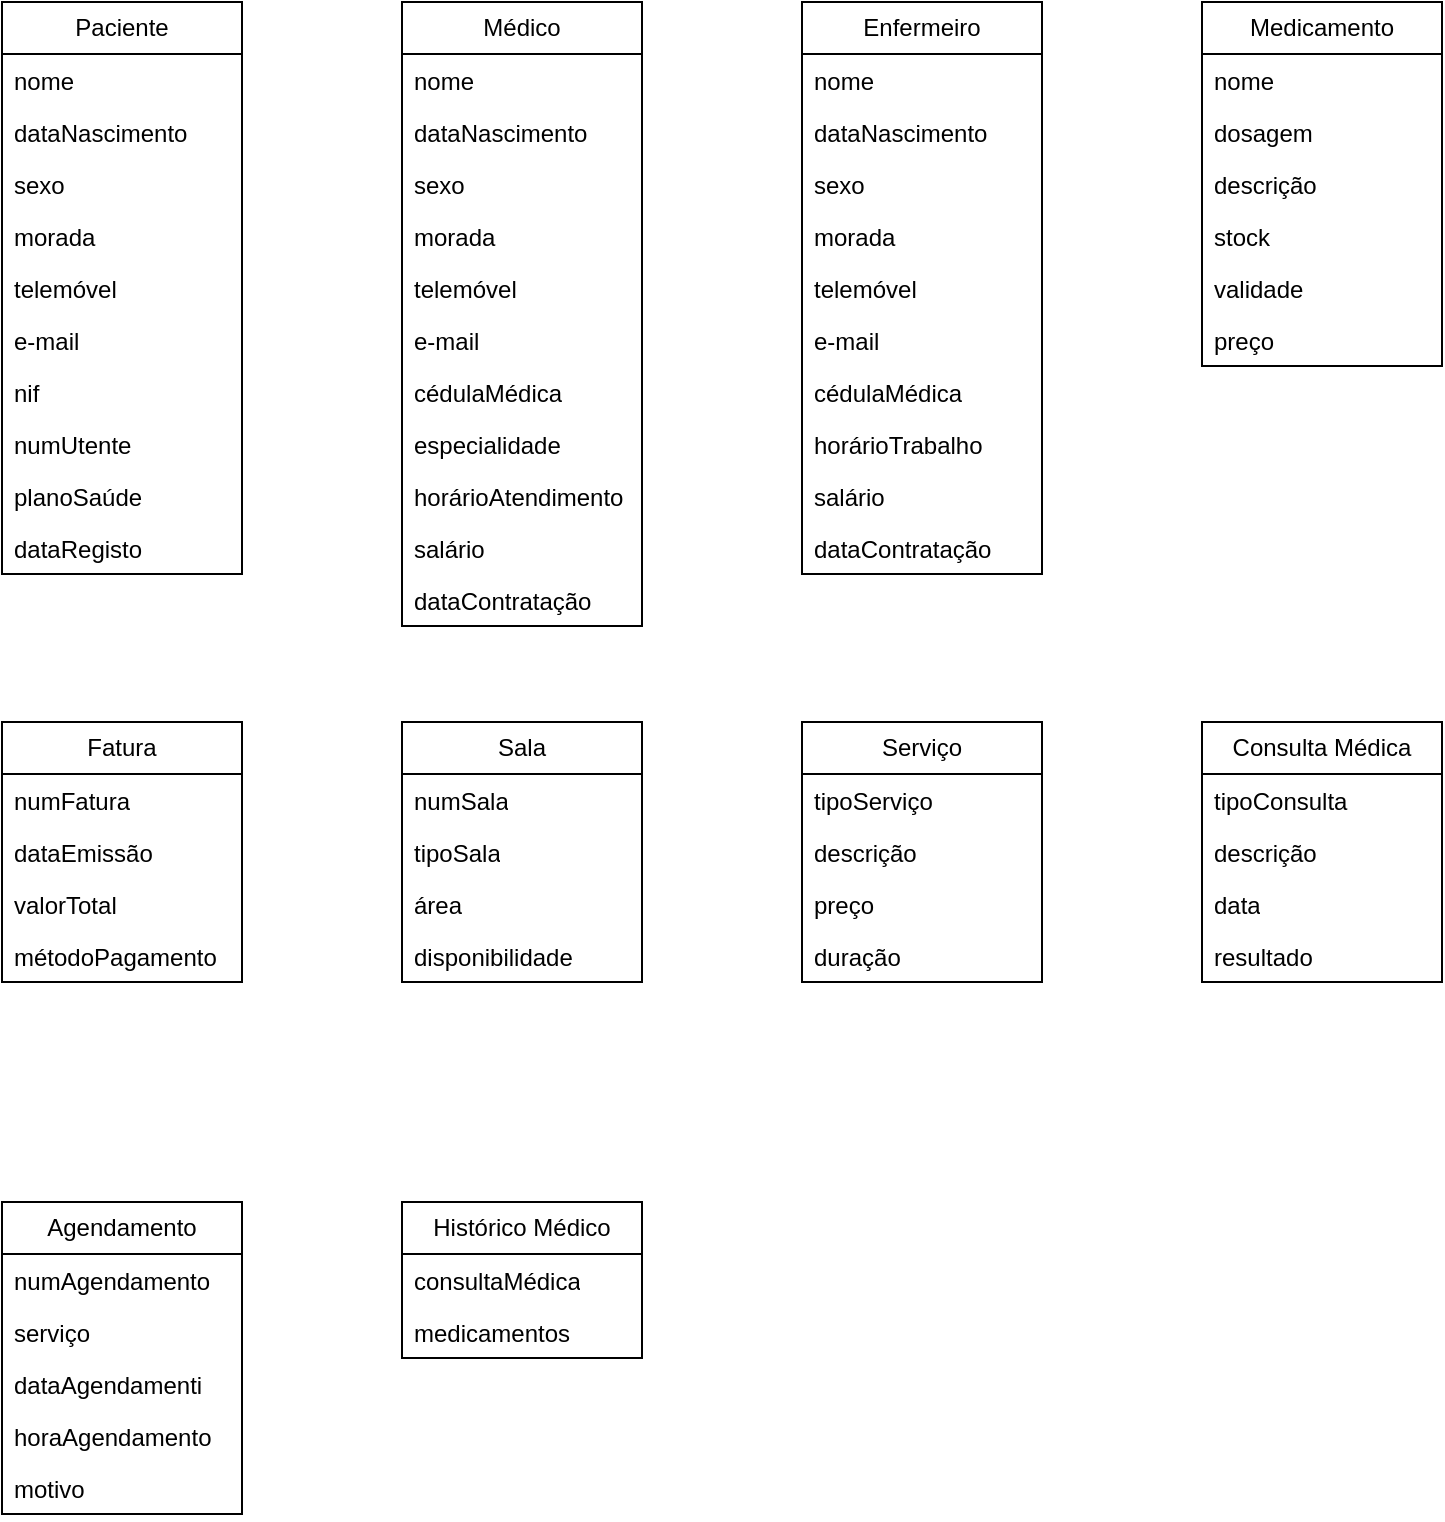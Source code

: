 <mxfile version="24.7.17" pages="2">
  <diagram id="C5RBs43oDa-KdzZeNtuy" name="Classes and attributes">
    <mxGraphModel dx="1985" dy="1028" grid="1" gridSize="10" guides="1" tooltips="1" connect="1" arrows="1" fold="1" page="1" pageScale="1" pageWidth="827" pageHeight="1169" math="0" shadow="0">
      <root>
        <mxCell id="WIyWlLk6GJQsqaUBKTNV-0" />
        <mxCell id="WIyWlLk6GJQsqaUBKTNV-1" parent="WIyWlLk6GJQsqaUBKTNV-0" />
        <mxCell id="vs6-0RZW4j2yWJLPaU3m-24" value="Paciente" style="swimlane;fontStyle=0;childLayout=stackLayout;horizontal=1;startSize=26;fillColor=none;horizontalStack=0;resizeParent=1;resizeParentMax=0;resizeLast=0;collapsible=1;marginBottom=0;whiteSpace=wrap;html=1;" parent="WIyWlLk6GJQsqaUBKTNV-1" vertex="1">
          <mxGeometry x="40" y="40" width="120" height="286" as="geometry" />
        </mxCell>
        <mxCell id="vs6-0RZW4j2yWJLPaU3m-25" value="nome" style="text;strokeColor=none;fillColor=none;align=left;verticalAlign=top;spacingLeft=4;spacingRight=4;overflow=hidden;rotatable=0;points=[[0,0.5],[1,0.5]];portConstraint=eastwest;whiteSpace=wrap;html=1;" parent="vs6-0RZW4j2yWJLPaU3m-24" vertex="1">
          <mxGeometry y="26" width="120" height="26" as="geometry" />
        </mxCell>
        <mxCell id="vs6-0RZW4j2yWJLPaU3m-26" value="dataNascimento" style="text;strokeColor=none;fillColor=none;align=left;verticalAlign=top;spacingLeft=4;spacingRight=4;overflow=hidden;rotatable=0;points=[[0,0.5],[1,0.5]];portConstraint=eastwest;whiteSpace=wrap;html=1;" parent="vs6-0RZW4j2yWJLPaU3m-24" vertex="1">
          <mxGeometry y="52" width="120" height="26" as="geometry" />
        </mxCell>
        <mxCell id="vs6-0RZW4j2yWJLPaU3m-27" value="sexo" style="text;strokeColor=none;fillColor=none;align=left;verticalAlign=top;spacingLeft=4;spacingRight=4;overflow=hidden;rotatable=0;points=[[0,0.5],[1,0.5]];portConstraint=eastwest;whiteSpace=wrap;html=1;" parent="vs6-0RZW4j2yWJLPaU3m-24" vertex="1">
          <mxGeometry y="78" width="120" height="26" as="geometry" />
        </mxCell>
        <mxCell id="vs6-0RZW4j2yWJLPaU3m-28" value="morada" style="text;strokeColor=none;fillColor=none;align=left;verticalAlign=top;spacingLeft=4;spacingRight=4;overflow=hidden;rotatable=0;points=[[0,0.5],[1,0.5]];portConstraint=eastwest;whiteSpace=wrap;html=1;" parent="vs6-0RZW4j2yWJLPaU3m-24" vertex="1">
          <mxGeometry y="104" width="120" height="26" as="geometry" />
        </mxCell>
        <mxCell id="vs6-0RZW4j2yWJLPaU3m-29" value="telemóvel" style="text;strokeColor=none;fillColor=none;align=left;verticalAlign=top;spacingLeft=4;spacingRight=4;overflow=hidden;rotatable=0;points=[[0,0.5],[1,0.5]];portConstraint=eastwest;whiteSpace=wrap;html=1;" parent="vs6-0RZW4j2yWJLPaU3m-24" vertex="1">
          <mxGeometry y="130" width="120" height="26" as="geometry" />
        </mxCell>
        <mxCell id="vs6-0RZW4j2yWJLPaU3m-30" value="e-mail" style="text;strokeColor=none;fillColor=none;align=left;verticalAlign=top;spacingLeft=4;spacingRight=4;overflow=hidden;rotatable=0;points=[[0,0.5],[1,0.5]];portConstraint=eastwest;whiteSpace=wrap;html=1;" parent="vs6-0RZW4j2yWJLPaU3m-24" vertex="1">
          <mxGeometry y="156" width="120" height="26" as="geometry" />
        </mxCell>
        <mxCell id="vs6-0RZW4j2yWJLPaU3m-31" value="nif" style="text;strokeColor=none;fillColor=none;align=left;verticalAlign=top;spacingLeft=4;spacingRight=4;overflow=hidden;rotatable=0;points=[[0,0.5],[1,0.5]];portConstraint=eastwest;whiteSpace=wrap;html=1;" parent="vs6-0RZW4j2yWJLPaU3m-24" vertex="1">
          <mxGeometry y="182" width="120" height="26" as="geometry" />
        </mxCell>
        <mxCell id="vs6-0RZW4j2yWJLPaU3m-32" value="numUtente" style="text;strokeColor=none;fillColor=none;align=left;verticalAlign=top;spacingLeft=4;spacingRight=4;overflow=hidden;rotatable=0;points=[[0,0.5],[1,0.5]];portConstraint=eastwest;whiteSpace=wrap;html=1;" parent="vs6-0RZW4j2yWJLPaU3m-24" vertex="1">
          <mxGeometry y="208" width="120" height="26" as="geometry" />
        </mxCell>
        <mxCell id="vs6-0RZW4j2yWJLPaU3m-33" value="planoSaúde" style="text;strokeColor=none;fillColor=none;align=left;verticalAlign=top;spacingLeft=4;spacingRight=4;overflow=hidden;rotatable=0;points=[[0,0.5],[1,0.5]];portConstraint=eastwest;whiteSpace=wrap;html=1;" parent="vs6-0RZW4j2yWJLPaU3m-24" vertex="1">
          <mxGeometry y="234" width="120" height="26" as="geometry" />
        </mxCell>
        <mxCell id="vs6-0RZW4j2yWJLPaU3m-34" value="dataRegisto" style="text;strokeColor=none;fillColor=none;align=left;verticalAlign=top;spacingLeft=4;spacingRight=4;overflow=hidden;rotatable=0;points=[[0,0.5],[1,0.5]];portConstraint=eastwest;whiteSpace=wrap;html=1;" parent="vs6-0RZW4j2yWJLPaU3m-24" vertex="1">
          <mxGeometry y="260" width="120" height="26" as="geometry" />
        </mxCell>
        <mxCell id="vs6-0RZW4j2yWJLPaU3m-35" value="Médico" style="swimlane;fontStyle=0;childLayout=stackLayout;horizontal=1;startSize=26;fillColor=none;horizontalStack=0;resizeParent=1;resizeParentMax=0;resizeLast=0;collapsible=1;marginBottom=0;whiteSpace=wrap;html=1;" parent="WIyWlLk6GJQsqaUBKTNV-1" vertex="1">
          <mxGeometry x="240" y="40" width="120" height="312" as="geometry" />
        </mxCell>
        <mxCell id="vs6-0RZW4j2yWJLPaU3m-36" value="nome" style="text;strokeColor=none;fillColor=none;align=left;verticalAlign=top;spacingLeft=4;spacingRight=4;overflow=hidden;rotatable=0;points=[[0,0.5],[1,0.5]];portConstraint=eastwest;whiteSpace=wrap;html=1;" parent="vs6-0RZW4j2yWJLPaU3m-35" vertex="1">
          <mxGeometry y="26" width="120" height="26" as="geometry" />
        </mxCell>
        <mxCell id="vs6-0RZW4j2yWJLPaU3m-37" value="dataNascimento" style="text;strokeColor=none;fillColor=none;align=left;verticalAlign=top;spacingLeft=4;spacingRight=4;overflow=hidden;rotatable=0;points=[[0,0.5],[1,0.5]];portConstraint=eastwest;whiteSpace=wrap;html=1;" parent="vs6-0RZW4j2yWJLPaU3m-35" vertex="1">
          <mxGeometry y="52" width="120" height="26" as="geometry" />
        </mxCell>
        <mxCell id="vs6-0RZW4j2yWJLPaU3m-38" value="sexo" style="text;strokeColor=none;fillColor=none;align=left;verticalAlign=top;spacingLeft=4;spacingRight=4;overflow=hidden;rotatable=0;points=[[0,0.5],[1,0.5]];portConstraint=eastwest;whiteSpace=wrap;html=1;" parent="vs6-0RZW4j2yWJLPaU3m-35" vertex="1">
          <mxGeometry y="78" width="120" height="26" as="geometry" />
        </mxCell>
        <mxCell id="vs6-0RZW4j2yWJLPaU3m-39" value="morada" style="text;strokeColor=none;fillColor=none;align=left;verticalAlign=top;spacingLeft=4;spacingRight=4;overflow=hidden;rotatable=0;points=[[0,0.5],[1,0.5]];portConstraint=eastwest;whiteSpace=wrap;html=1;" parent="vs6-0RZW4j2yWJLPaU3m-35" vertex="1">
          <mxGeometry y="104" width="120" height="26" as="geometry" />
        </mxCell>
        <mxCell id="vs6-0RZW4j2yWJLPaU3m-40" value="telemóvel" style="text;strokeColor=none;fillColor=none;align=left;verticalAlign=top;spacingLeft=4;spacingRight=4;overflow=hidden;rotatable=0;points=[[0,0.5],[1,0.5]];portConstraint=eastwest;whiteSpace=wrap;html=1;" parent="vs6-0RZW4j2yWJLPaU3m-35" vertex="1">
          <mxGeometry y="130" width="120" height="26" as="geometry" />
        </mxCell>
        <mxCell id="vs6-0RZW4j2yWJLPaU3m-41" value="e-mail" style="text;strokeColor=none;fillColor=none;align=left;verticalAlign=top;spacingLeft=4;spacingRight=4;overflow=hidden;rotatable=0;points=[[0,0.5],[1,0.5]];portConstraint=eastwest;whiteSpace=wrap;html=1;" parent="vs6-0RZW4j2yWJLPaU3m-35" vertex="1">
          <mxGeometry y="156" width="120" height="26" as="geometry" />
        </mxCell>
        <mxCell id="vs6-0RZW4j2yWJLPaU3m-42" value="cédulaMédica" style="text;strokeColor=none;fillColor=none;align=left;verticalAlign=top;spacingLeft=4;spacingRight=4;overflow=hidden;rotatable=0;points=[[0,0.5],[1,0.5]];portConstraint=eastwest;whiteSpace=wrap;html=1;" parent="vs6-0RZW4j2yWJLPaU3m-35" vertex="1">
          <mxGeometry y="182" width="120" height="26" as="geometry" />
        </mxCell>
        <mxCell id="vs6-0RZW4j2yWJLPaU3m-43" value="especialidade" style="text;strokeColor=none;fillColor=none;align=left;verticalAlign=top;spacingLeft=4;spacingRight=4;overflow=hidden;rotatable=0;points=[[0,0.5],[1,0.5]];portConstraint=eastwest;whiteSpace=wrap;html=1;" parent="vs6-0RZW4j2yWJLPaU3m-35" vertex="1">
          <mxGeometry y="208" width="120" height="26" as="geometry" />
        </mxCell>
        <mxCell id="vs6-0RZW4j2yWJLPaU3m-44" value="horárioAtendimento" style="text;strokeColor=none;fillColor=none;align=left;verticalAlign=top;spacingLeft=4;spacingRight=4;overflow=hidden;rotatable=0;points=[[0,0.5],[1,0.5]];portConstraint=eastwest;whiteSpace=wrap;html=1;" parent="vs6-0RZW4j2yWJLPaU3m-35" vertex="1">
          <mxGeometry y="234" width="120" height="26" as="geometry" />
        </mxCell>
        <mxCell id="vs6-0RZW4j2yWJLPaU3m-45" value="salário" style="text;strokeColor=none;fillColor=none;align=left;verticalAlign=top;spacingLeft=4;spacingRight=4;overflow=hidden;rotatable=0;points=[[0,0.5],[1,0.5]];portConstraint=eastwest;whiteSpace=wrap;html=1;" parent="vs6-0RZW4j2yWJLPaU3m-35" vertex="1">
          <mxGeometry y="260" width="120" height="26" as="geometry" />
        </mxCell>
        <mxCell id="vs6-0RZW4j2yWJLPaU3m-46" value="dataContratação" style="text;strokeColor=none;fillColor=none;align=left;verticalAlign=top;spacingLeft=4;spacingRight=4;overflow=hidden;rotatable=0;points=[[0,0.5],[1,0.5]];portConstraint=eastwest;whiteSpace=wrap;html=1;" parent="vs6-0RZW4j2yWJLPaU3m-35" vertex="1">
          <mxGeometry y="286" width="120" height="26" as="geometry" />
        </mxCell>
        <mxCell id="vs6-0RZW4j2yWJLPaU3m-47" value="Enfermeiro" style="swimlane;fontStyle=0;childLayout=stackLayout;horizontal=1;startSize=26;fillColor=none;horizontalStack=0;resizeParent=1;resizeParentMax=0;resizeLast=0;collapsible=1;marginBottom=0;whiteSpace=wrap;html=1;" parent="WIyWlLk6GJQsqaUBKTNV-1" vertex="1">
          <mxGeometry x="440" y="40" width="120" height="286" as="geometry" />
        </mxCell>
        <mxCell id="vs6-0RZW4j2yWJLPaU3m-48" value="nome" style="text;strokeColor=none;fillColor=none;align=left;verticalAlign=top;spacingLeft=4;spacingRight=4;overflow=hidden;rotatable=0;points=[[0,0.5],[1,0.5]];portConstraint=eastwest;whiteSpace=wrap;html=1;" parent="vs6-0RZW4j2yWJLPaU3m-47" vertex="1">
          <mxGeometry y="26" width="120" height="26" as="geometry" />
        </mxCell>
        <mxCell id="vs6-0RZW4j2yWJLPaU3m-49" value="dataNascimento" style="text;strokeColor=none;fillColor=none;align=left;verticalAlign=top;spacingLeft=4;spacingRight=4;overflow=hidden;rotatable=0;points=[[0,0.5],[1,0.5]];portConstraint=eastwest;whiteSpace=wrap;html=1;" parent="vs6-0RZW4j2yWJLPaU3m-47" vertex="1">
          <mxGeometry y="52" width="120" height="26" as="geometry" />
        </mxCell>
        <mxCell id="vs6-0RZW4j2yWJLPaU3m-50" value="sexo" style="text;strokeColor=none;fillColor=none;align=left;verticalAlign=top;spacingLeft=4;spacingRight=4;overflow=hidden;rotatable=0;points=[[0,0.5],[1,0.5]];portConstraint=eastwest;whiteSpace=wrap;html=1;" parent="vs6-0RZW4j2yWJLPaU3m-47" vertex="1">
          <mxGeometry y="78" width="120" height="26" as="geometry" />
        </mxCell>
        <mxCell id="vs6-0RZW4j2yWJLPaU3m-51" value="morada" style="text;strokeColor=none;fillColor=none;align=left;verticalAlign=top;spacingLeft=4;spacingRight=4;overflow=hidden;rotatable=0;points=[[0,0.5],[1,0.5]];portConstraint=eastwest;whiteSpace=wrap;html=1;" parent="vs6-0RZW4j2yWJLPaU3m-47" vertex="1">
          <mxGeometry y="104" width="120" height="26" as="geometry" />
        </mxCell>
        <mxCell id="vs6-0RZW4j2yWJLPaU3m-52" value="telemóvel" style="text;strokeColor=none;fillColor=none;align=left;verticalAlign=top;spacingLeft=4;spacingRight=4;overflow=hidden;rotatable=0;points=[[0,0.5],[1,0.5]];portConstraint=eastwest;whiteSpace=wrap;html=1;" parent="vs6-0RZW4j2yWJLPaU3m-47" vertex="1">
          <mxGeometry y="130" width="120" height="26" as="geometry" />
        </mxCell>
        <mxCell id="vs6-0RZW4j2yWJLPaU3m-53" value="e-mail" style="text;strokeColor=none;fillColor=none;align=left;verticalAlign=top;spacingLeft=4;spacingRight=4;overflow=hidden;rotatable=0;points=[[0,0.5],[1,0.5]];portConstraint=eastwest;whiteSpace=wrap;html=1;" parent="vs6-0RZW4j2yWJLPaU3m-47" vertex="1">
          <mxGeometry y="156" width="120" height="26" as="geometry" />
        </mxCell>
        <mxCell id="vs6-0RZW4j2yWJLPaU3m-54" value="cédulaMédica" style="text;strokeColor=none;fillColor=none;align=left;verticalAlign=top;spacingLeft=4;spacingRight=4;overflow=hidden;rotatable=0;points=[[0,0.5],[1,0.5]];portConstraint=eastwest;whiteSpace=wrap;html=1;" parent="vs6-0RZW4j2yWJLPaU3m-47" vertex="1">
          <mxGeometry y="182" width="120" height="26" as="geometry" />
        </mxCell>
        <mxCell id="vs6-0RZW4j2yWJLPaU3m-56" value="horárioTrabalho" style="text;strokeColor=none;fillColor=none;align=left;verticalAlign=top;spacingLeft=4;spacingRight=4;overflow=hidden;rotatable=0;points=[[0,0.5],[1,0.5]];portConstraint=eastwest;whiteSpace=wrap;html=1;" parent="vs6-0RZW4j2yWJLPaU3m-47" vertex="1">
          <mxGeometry y="208" width="120" height="26" as="geometry" />
        </mxCell>
        <mxCell id="vs6-0RZW4j2yWJLPaU3m-57" value="salário" style="text;strokeColor=none;fillColor=none;align=left;verticalAlign=top;spacingLeft=4;spacingRight=4;overflow=hidden;rotatable=0;points=[[0,0.5],[1,0.5]];portConstraint=eastwest;whiteSpace=wrap;html=1;" parent="vs6-0RZW4j2yWJLPaU3m-47" vertex="1">
          <mxGeometry y="234" width="120" height="26" as="geometry" />
        </mxCell>
        <mxCell id="vs6-0RZW4j2yWJLPaU3m-58" value="dataContratação" style="text;strokeColor=none;fillColor=none;align=left;verticalAlign=top;spacingLeft=4;spacingRight=4;overflow=hidden;rotatable=0;points=[[0,0.5],[1,0.5]];portConstraint=eastwest;whiteSpace=wrap;html=1;" parent="vs6-0RZW4j2yWJLPaU3m-47" vertex="1">
          <mxGeometry y="260" width="120" height="26" as="geometry" />
        </mxCell>
        <mxCell id="vs6-0RZW4j2yWJLPaU3m-59" value="Medicamento" style="swimlane;fontStyle=0;childLayout=stackLayout;horizontal=1;startSize=26;fillColor=none;horizontalStack=0;resizeParent=1;resizeParentMax=0;resizeLast=0;collapsible=1;marginBottom=0;whiteSpace=wrap;html=1;" parent="WIyWlLk6GJQsqaUBKTNV-1" vertex="1">
          <mxGeometry x="640" y="40" width="120" height="182" as="geometry" />
        </mxCell>
        <mxCell id="vs6-0RZW4j2yWJLPaU3m-60" value="nome&amp;nbsp;" style="text;strokeColor=none;fillColor=none;align=left;verticalAlign=top;spacingLeft=4;spacingRight=4;overflow=hidden;rotatable=0;points=[[0,0.5],[1,0.5]];portConstraint=eastwest;whiteSpace=wrap;html=1;" parent="vs6-0RZW4j2yWJLPaU3m-59" vertex="1">
          <mxGeometry y="26" width="120" height="26" as="geometry" />
        </mxCell>
        <mxCell id="vs6-0RZW4j2yWJLPaU3m-61" value="dosagem" style="text;strokeColor=none;fillColor=none;align=left;verticalAlign=top;spacingLeft=4;spacingRight=4;overflow=hidden;rotatable=0;points=[[0,0.5],[1,0.5]];portConstraint=eastwest;whiteSpace=wrap;html=1;" parent="vs6-0RZW4j2yWJLPaU3m-59" vertex="1">
          <mxGeometry y="52" width="120" height="26" as="geometry" />
        </mxCell>
        <mxCell id="vs6-0RZW4j2yWJLPaU3m-62" value="descrição" style="text;strokeColor=none;fillColor=none;align=left;verticalAlign=top;spacingLeft=4;spacingRight=4;overflow=hidden;rotatable=0;points=[[0,0.5],[1,0.5]];portConstraint=eastwest;whiteSpace=wrap;html=1;" parent="vs6-0RZW4j2yWJLPaU3m-59" vertex="1">
          <mxGeometry y="78" width="120" height="26" as="geometry" />
        </mxCell>
        <mxCell id="vs6-0RZW4j2yWJLPaU3m-63" value="stock" style="text;strokeColor=none;fillColor=none;align=left;verticalAlign=top;spacingLeft=4;spacingRight=4;overflow=hidden;rotatable=0;points=[[0,0.5],[1,0.5]];portConstraint=eastwest;whiteSpace=wrap;html=1;" parent="vs6-0RZW4j2yWJLPaU3m-59" vertex="1">
          <mxGeometry y="104" width="120" height="26" as="geometry" />
        </mxCell>
        <mxCell id="vs6-0RZW4j2yWJLPaU3m-64" value="validade" style="text;strokeColor=none;fillColor=none;align=left;verticalAlign=top;spacingLeft=4;spacingRight=4;overflow=hidden;rotatable=0;points=[[0,0.5],[1,0.5]];portConstraint=eastwest;whiteSpace=wrap;html=1;" parent="vs6-0RZW4j2yWJLPaU3m-59" vertex="1">
          <mxGeometry y="130" width="120" height="26" as="geometry" />
        </mxCell>
        <mxCell id="vs6-0RZW4j2yWJLPaU3m-65" value="preço" style="text;strokeColor=none;fillColor=none;align=left;verticalAlign=top;spacingLeft=4;spacingRight=4;overflow=hidden;rotatable=0;points=[[0,0.5],[1,0.5]];portConstraint=eastwest;whiteSpace=wrap;html=1;" parent="vs6-0RZW4j2yWJLPaU3m-59" vertex="1">
          <mxGeometry y="156" width="120" height="26" as="geometry" />
        </mxCell>
        <mxCell id="vs6-0RZW4j2yWJLPaU3m-66" value="Fatura" style="swimlane;fontStyle=0;childLayout=stackLayout;horizontal=1;startSize=26;fillColor=none;horizontalStack=0;resizeParent=1;resizeParentMax=0;resizeLast=0;collapsible=1;marginBottom=0;whiteSpace=wrap;html=1;" parent="WIyWlLk6GJQsqaUBKTNV-1" vertex="1">
          <mxGeometry x="40" y="400" width="120" height="130" as="geometry" />
        </mxCell>
        <mxCell id="vs6-0RZW4j2yWJLPaU3m-67" value="numFatura" style="text;strokeColor=none;fillColor=none;align=left;verticalAlign=top;spacingLeft=4;spacingRight=4;overflow=hidden;rotatable=0;points=[[0,0.5],[1,0.5]];portConstraint=eastwest;whiteSpace=wrap;html=1;" parent="vs6-0RZW4j2yWJLPaU3m-66" vertex="1">
          <mxGeometry y="26" width="120" height="26" as="geometry" />
        </mxCell>
        <mxCell id="vs6-0RZW4j2yWJLPaU3m-70" value="dataEmissão" style="text;strokeColor=none;fillColor=none;align=left;verticalAlign=top;spacingLeft=4;spacingRight=4;overflow=hidden;rotatable=0;points=[[0,0.5],[1,0.5]];portConstraint=eastwest;whiteSpace=wrap;html=1;" parent="vs6-0RZW4j2yWJLPaU3m-66" vertex="1">
          <mxGeometry y="52" width="120" height="26" as="geometry" />
        </mxCell>
        <mxCell id="vs6-0RZW4j2yWJLPaU3m-71" value="valorTotal" style="text;strokeColor=none;fillColor=none;align=left;verticalAlign=top;spacingLeft=4;spacingRight=4;overflow=hidden;rotatable=0;points=[[0,0.5],[1,0.5]];portConstraint=eastwest;whiteSpace=wrap;html=1;" parent="vs6-0RZW4j2yWJLPaU3m-66" vertex="1">
          <mxGeometry y="78" width="120" height="26" as="geometry" />
        </mxCell>
        <mxCell id="vs6-0RZW4j2yWJLPaU3m-74" value="métodoPagamento" style="text;strokeColor=none;fillColor=none;align=left;verticalAlign=top;spacingLeft=4;spacingRight=4;overflow=hidden;rotatable=0;points=[[0,0.5],[1,0.5]];portConstraint=eastwest;whiteSpace=wrap;html=1;" parent="vs6-0RZW4j2yWJLPaU3m-66" vertex="1">
          <mxGeometry y="104" width="120" height="26" as="geometry" />
        </mxCell>
        <mxCell id="vs6-0RZW4j2yWJLPaU3m-75" value="Sala" style="swimlane;fontStyle=0;childLayout=stackLayout;horizontal=1;startSize=26;fillColor=none;horizontalStack=0;resizeParent=1;resizeParentMax=0;resizeLast=0;collapsible=1;marginBottom=0;whiteSpace=wrap;html=1;" parent="WIyWlLk6GJQsqaUBKTNV-1" vertex="1">
          <mxGeometry x="240" y="400" width="120" height="130" as="geometry" />
        </mxCell>
        <mxCell id="vs6-0RZW4j2yWJLPaU3m-76" value="numSala" style="text;strokeColor=none;fillColor=none;align=left;verticalAlign=top;spacingLeft=4;spacingRight=4;overflow=hidden;rotatable=0;points=[[0,0.5],[1,0.5]];portConstraint=eastwest;whiteSpace=wrap;html=1;" parent="vs6-0RZW4j2yWJLPaU3m-75" vertex="1">
          <mxGeometry y="26" width="120" height="26" as="geometry" />
        </mxCell>
        <mxCell id="vs6-0RZW4j2yWJLPaU3m-77" value="tipoSala" style="text;strokeColor=none;fillColor=none;align=left;verticalAlign=top;spacingLeft=4;spacingRight=4;overflow=hidden;rotatable=0;points=[[0,0.5],[1,0.5]];portConstraint=eastwest;whiteSpace=wrap;html=1;" parent="vs6-0RZW4j2yWJLPaU3m-75" vertex="1">
          <mxGeometry y="52" width="120" height="26" as="geometry" />
        </mxCell>
        <mxCell id="vs6-0RZW4j2yWJLPaU3m-78" value="área" style="text;strokeColor=none;fillColor=none;align=left;verticalAlign=top;spacingLeft=4;spacingRight=4;overflow=hidden;rotatable=0;points=[[0,0.5],[1,0.5]];portConstraint=eastwest;whiteSpace=wrap;html=1;" parent="vs6-0RZW4j2yWJLPaU3m-75" vertex="1">
          <mxGeometry y="78" width="120" height="26" as="geometry" />
        </mxCell>
        <mxCell id="vs6-0RZW4j2yWJLPaU3m-79" value="disponibilidade" style="text;strokeColor=none;fillColor=none;align=left;verticalAlign=top;spacingLeft=4;spacingRight=4;overflow=hidden;rotatable=0;points=[[0,0.5],[1,0.5]];portConstraint=eastwest;whiteSpace=wrap;html=1;" parent="vs6-0RZW4j2yWJLPaU3m-75" vertex="1">
          <mxGeometry y="104" width="120" height="26" as="geometry" />
        </mxCell>
        <mxCell id="vs6-0RZW4j2yWJLPaU3m-80" value="Serviço" style="swimlane;fontStyle=0;childLayout=stackLayout;horizontal=1;startSize=26;fillColor=none;horizontalStack=0;resizeParent=1;resizeParentMax=0;resizeLast=0;collapsible=1;marginBottom=0;whiteSpace=wrap;html=1;" parent="WIyWlLk6GJQsqaUBKTNV-1" vertex="1">
          <mxGeometry x="440" y="400" width="120" height="130" as="geometry" />
        </mxCell>
        <mxCell id="vs6-0RZW4j2yWJLPaU3m-81" value="tipoServiço" style="text;strokeColor=none;fillColor=none;align=left;verticalAlign=top;spacingLeft=4;spacingRight=4;overflow=hidden;rotatable=0;points=[[0,0.5],[1,0.5]];portConstraint=eastwest;whiteSpace=wrap;html=1;" parent="vs6-0RZW4j2yWJLPaU3m-80" vertex="1">
          <mxGeometry y="26" width="120" height="26" as="geometry" />
        </mxCell>
        <mxCell id="vs6-0RZW4j2yWJLPaU3m-82" value="descrição" style="text;strokeColor=none;fillColor=none;align=left;verticalAlign=top;spacingLeft=4;spacingRight=4;overflow=hidden;rotatable=0;points=[[0,0.5],[1,0.5]];portConstraint=eastwest;whiteSpace=wrap;html=1;" parent="vs6-0RZW4j2yWJLPaU3m-80" vertex="1">
          <mxGeometry y="52" width="120" height="26" as="geometry" />
        </mxCell>
        <mxCell id="vs6-0RZW4j2yWJLPaU3m-83" value="preço" style="text;strokeColor=none;fillColor=none;align=left;verticalAlign=top;spacingLeft=4;spacingRight=4;overflow=hidden;rotatable=0;points=[[0,0.5],[1,0.5]];portConstraint=eastwest;whiteSpace=wrap;html=1;" parent="vs6-0RZW4j2yWJLPaU3m-80" vertex="1">
          <mxGeometry y="78" width="120" height="26" as="geometry" />
        </mxCell>
        <mxCell id="vs6-0RZW4j2yWJLPaU3m-84" value="duração" style="text;strokeColor=none;fillColor=none;align=left;verticalAlign=top;spacingLeft=4;spacingRight=4;overflow=hidden;rotatable=0;points=[[0,0.5],[1,0.5]];portConstraint=eastwest;whiteSpace=wrap;html=1;" parent="vs6-0RZW4j2yWJLPaU3m-80" vertex="1">
          <mxGeometry y="104" width="120" height="26" as="geometry" />
        </mxCell>
        <mxCell id="vs6-0RZW4j2yWJLPaU3m-86" value="Consulta Médica" style="swimlane;fontStyle=0;childLayout=stackLayout;horizontal=1;startSize=26;fillColor=none;horizontalStack=0;resizeParent=1;resizeParentMax=0;resizeLast=0;collapsible=1;marginBottom=0;whiteSpace=wrap;html=1;" parent="WIyWlLk6GJQsqaUBKTNV-1" vertex="1">
          <mxGeometry x="640" y="400" width="120" height="130" as="geometry" />
        </mxCell>
        <mxCell id="vs6-0RZW4j2yWJLPaU3m-87" value="tipoConsulta" style="text;strokeColor=none;fillColor=none;align=left;verticalAlign=top;spacingLeft=4;spacingRight=4;overflow=hidden;rotatable=0;points=[[0,0.5],[1,0.5]];portConstraint=eastwest;whiteSpace=wrap;html=1;" parent="vs6-0RZW4j2yWJLPaU3m-86" vertex="1">
          <mxGeometry y="26" width="120" height="26" as="geometry" />
        </mxCell>
        <mxCell id="vs6-0RZW4j2yWJLPaU3m-90" value="descrição" style="text;strokeColor=none;fillColor=none;align=left;verticalAlign=top;spacingLeft=4;spacingRight=4;overflow=hidden;rotatable=0;points=[[0,0.5],[1,0.5]];portConstraint=eastwest;whiteSpace=wrap;html=1;" parent="vs6-0RZW4j2yWJLPaU3m-86" vertex="1">
          <mxGeometry y="52" width="120" height="26" as="geometry" />
        </mxCell>
        <mxCell id="vs6-0RZW4j2yWJLPaU3m-91" value="data" style="text;strokeColor=none;fillColor=none;align=left;verticalAlign=top;spacingLeft=4;spacingRight=4;overflow=hidden;rotatable=0;points=[[0,0.5],[1,0.5]];portConstraint=eastwest;whiteSpace=wrap;html=1;" parent="vs6-0RZW4j2yWJLPaU3m-86" vertex="1">
          <mxGeometry y="78" width="120" height="26" as="geometry" />
        </mxCell>
        <mxCell id="vs6-0RZW4j2yWJLPaU3m-92" value="resultado" style="text;strokeColor=none;fillColor=none;align=left;verticalAlign=top;spacingLeft=4;spacingRight=4;overflow=hidden;rotatable=0;points=[[0,0.5],[1,0.5]];portConstraint=eastwest;whiteSpace=wrap;html=1;" parent="vs6-0RZW4j2yWJLPaU3m-86" vertex="1">
          <mxGeometry y="104" width="120" height="26" as="geometry" />
        </mxCell>
        <mxCell id="vs6-0RZW4j2yWJLPaU3m-93" value="Agendamento" style="swimlane;fontStyle=0;childLayout=stackLayout;horizontal=1;startSize=26;fillColor=none;horizontalStack=0;resizeParent=1;resizeParentMax=0;resizeLast=0;collapsible=1;marginBottom=0;whiteSpace=wrap;html=1;" parent="WIyWlLk6GJQsqaUBKTNV-1" vertex="1">
          <mxGeometry x="40" y="640" width="120" height="156" as="geometry" />
        </mxCell>
        <mxCell id="vs6-0RZW4j2yWJLPaU3m-94" value="numAgendamento" style="text;strokeColor=none;fillColor=none;align=left;verticalAlign=top;spacingLeft=4;spacingRight=4;overflow=hidden;rotatable=0;points=[[0,0.5],[1,0.5]];portConstraint=eastwest;whiteSpace=wrap;html=1;" parent="vs6-0RZW4j2yWJLPaU3m-93" vertex="1">
          <mxGeometry y="26" width="120" height="26" as="geometry" />
        </mxCell>
        <mxCell id="vs6-0RZW4j2yWJLPaU3m-98" value="serviço" style="text;strokeColor=none;fillColor=none;align=left;verticalAlign=top;spacingLeft=4;spacingRight=4;overflow=hidden;rotatable=0;points=[[0,0.5],[1,0.5]];portConstraint=eastwest;whiteSpace=wrap;html=1;" parent="vs6-0RZW4j2yWJLPaU3m-93" vertex="1">
          <mxGeometry y="52" width="120" height="26" as="geometry" />
        </mxCell>
        <mxCell id="vs6-0RZW4j2yWJLPaU3m-99" value="dataAgendamenti" style="text;strokeColor=none;fillColor=none;align=left;verticalAlign=top;spacingLeft=4;spacingRight=4;overflow=hidden;rotatable=0;points=[[0,0.5],[1,0.5]];portConstraint=eastwest;whiteSpace=wrap;html=1;" parent="vs6-0RZW4j2yWJLPaU3m-93" vertex="1">
          <mxGeometry y="78" width="120" height="26" as="geometry" />
        </mxCell>
        <mxCell id="vs6-0RZW4j2yWJLPaU3m-100" value="horaAgendamento" style="text;strokeColor=none;fillColor=none;align=left;verticalAlign=top;spacingLeft=4;spacingRight=4;overflow=hidden;rotatable=0;points=[[0,0.5],[1,0.5]];portConstraint=eastwest;whiteSpace=wrap;html=1;" parent="vs6-0RZW4j2yWJLPaU3m-93" vertex="1">
          <mxGeometry y="104" width="120" height="26" as="geometry" />
        </mxCell>
        <mxCell id="vs6-0RZW4j2yWJLPaU3m-101" value="motivo" style="text;strokeColor=none;fillColor=none;align=left;verticalAlign=top;spacingLeft=4;spacingRight=4;overflow=hidden;rotatable=0;points=[[0,0.5],[1,0.5]];portConstraint=eastwest;whiteSpace=wrap;html=1;" parent="vs6-0RZW4j2yWJLPaU3m-93" vertex="1">
          <mxGeometry y="130" width="120" height="26" as="geometry" />
        </mxCell>
        <mxCell id="vs6-0RZW4j2yWJLPaU3m-102" value="Histórico Médico" style="swimlane;fontStyle=0;childLayout=stackLayout;horizontal=1;startSize=26;fillColor=none;horizontalStack=0;resizeParent=1;resizeParentMax=0;resizeLast=0;collapsible=1;marginBottom=0;whiteSpace=wrap;html=1;" parent="WIyWlLk6GJQsqaUBKTNV-1" vertex="1">
          <mxGeometry x="240" y="640" width="120" height="78" as="geometry" />
        </mxCell>
        <mxCell id="vs6-0RZW4j2yWJLPaU3m-105" value="consultaMédica" style="text;strokeColor=none;fillColor=none;align=left;verticalAlign=top;spacingLeft=4;spacingRight=4;overflow=hidden;rotatable=0;points=[[0,0.5],[1,0.5]];portConstraint=eastwest;whiteSpace=wrap;html=1;" parent="vs6-0RZW4j2yWJLPaU3m-102" vertex="1">
          <mxGeometry y="26" width="120" height="26" as="geometry" />
        </mxCell>
        <mxCell id="vs6-0RZW4j2yWJLPaU3m-106" value="medicamentos" style="text;strokeColor=none;fillColor=none;align=left;verticalAlign=top;spacingLeft=4;spacingRight=4;overflow=hidden;rotatable=0;points=[[0,0.5],[1,0.5]];portConstraint=eastwest;whiteSpace=wrap;html=1;" parent="vs6-0RZW4j2yWJLPaU3m-102" vertex="1">
          <mxGeometry y="52" width="120" height="26" as="geometry" />
        </mxCell>
      </root>
    </mxGraphModel>
  </diagram>
  <diagram name="UML Design" id="bHpeeU1WAHHiw0zDzEaM">
    <mxGraphModel dx="1674" dy="738" grid="1" gridSize="10" guides="1" tooltips="1" connect="1" arrows="1" fold="1" page="1" pageScale="1" pageWidth="827" pageHeight="1169" math="0" shadow="0">
      <root>
        <mxCell id="trkA-g116i485zLUoxIm-0" />
        <mxCell id="trkA-g116i485zLUoxIm-1" parent="trkA-g116i485zLUoxIm-0" />
        <mxCell id="TTDMlYeFs53Vh9n0_IAg-5" style="edgeStyle=orthogonalEdgeStyle;shape=connector;rounded=0;orthogonalLoop=1;jettySize=auto;html=1;exitX=1;exitY=0.5;exitDx=0;exitDy=0;entryX=0;entryY=0.5;entryDx=0;entryDy=0;strokeColor=default;align=left;verticalAlign=top;fontFamily=Helvetica;fontSize=11;fontColor=default;labelBackgroundColor=default;endArrow=none;endFill=0;" parent="trkA-g116i485zLUoxIm-1" source="trkA-g116i485zLUoxIm-2" target="trkA-g116i485zLUoxIm-13" edge="1">
          <mxGeometry relative="1" as="geometry" />
        </mxCell>
        <mxCell id="TTDMlYeFs53Vh9n0_IAg-6" style="edgeStyle=orthogonalEdgeStyle;shape=connector;rounded=0;orthogonalLoop=1;jettySize=auto;html=1;exitX=0.5;exitY=1;exitDx=0;exitDy=0;strokeColor=default;align=left;verticalAlign=top;fontFamily=Helvetica;fontSize=11;fontColor=default;labelBackgroundColor=default;endArrow=none;endFill=0;" parent="trkA-g116i485zLUoxIm-1" source="trkA-g116i485zLUoxIm-2" target="trkA-g116i485zLUoxIm-60" edge="1">
          <mxGeometry relative="1" as="geometry" />
        </mxCell>
        <mxCell id="TTDMlYeFs53Vh9n0_IAg-12" style="edgeStyle=orthogonalEdgeStyle;shape=connector;rounded=0;orthogonalLoop=1;jettySize=auto;html=1;exitX=0;exitY=0.75;exitDx=0;exitDy=0;entryX=0;entryY=0.5;entryDx=0;entryDy=0;strokeColor=default;align=left;verticalAlign=top;fontFamily=Helvetica;fontSize=11;fontColor=default;labelBackgroundColor=default;endArrow=none;endFill=0;" parent="trkA-g116i485zLUoxIm-1" source="trkA-g116i485zLUoxIm-2" target="trkA-g116i485zLUoxIm-76" edge="1">
          <mxGeometry relative="1" as="geometry">
            <Array as="points">
              <mxPoint x="200" y="153" />
              <mxPoint x="200" y="445" />
            </Array>
          </mxGeometry>
        </mxCell>
        <mxCell id="TTDMlYeFs53Vh9n0_IAg-15" style="edgeStyle=orthogonalEdgeStyle;shape=connector;rounded=0;orthogonalLoop=1;jettySize=auto;html=1;exitX=0.5;exitY=0;exitDx=0;exitDy=0;entryX=0.5;entryY=0;entryDx=0;entryDy=0;strokeColor=default;align=left;verticalAlign=top;fontFamily=Helvetica;fontSize=11;fontColor=default;labelBackgroundColor=default;endArrow=none;endFill=0;" parent="trkA-g116i485zLUoxIm-1" source="trkA-g116i485zLUoxIm-2" target="trkA-g116i485zLUoxIm-67" edge="1">
          <mxGeometry relative="1" as="geometry" />
        </mxCell>
        <mxCell id="trkA-g116i485zLUoxIm-2" value="Paciente" style="swimlane;fontStyle=0;childLayout=stackLayout;horizontal=1;startSize=26;fillColor=none;horizontalStack=0;resizeParent=1;resizeParentMax=0;resizeLast=0;collapsible=1;marginBottom=0;whiteSpace=wrap;html=1;" parent="trkA-g116i485zLUoxIm-1" vertex="1" collapsed="1">
          <mxGeometry x="240" y="130" width="90" height="30" as="geometry">
            <mxRectangle x="40" y="40" width="120" height="286" as="alternateBounds" />
          </mxGeometry>
        </mxCell>
        <mxCell id="trkA-g116i485zLUoxIm-3" value="nome" style="text;strokeColor=none;fillColor=none;align=left;verticalAlign=top;spacingLeft=4;spacingRight=4;overflow=hidden;rotatable=0;points=[[0,0.5],[1,0.5]];portConstraint=eastwest;whiteSpace=wrap;html=1;" parent="trkA-g116i485zLUoxIm-2" vertex="1">
          <mxGeometry y="26" width="120" height="26" as="geometry" />
        </mxCell>
        <mxCell id="trkA-g116i485zLUoxIm-4" value="dataNascimento" style="text;strokeColor=none;fillColor=none;align=left;verticalAlign=top;spacingLeft=4;spacingRight=4;overflow=hidden;rotatable=0;points=[[0,0.5],[1,0.5]];portConstraint=eastwest;whiteSpace=wrap;html=1;" parent="trkA-g116i485zLUoxIm-2" vertex="1">
          <mxGeometry y="52" width="120" height="26" as="geometry" />
        </mxCell>
        <mxCell id="trkA-g116i485zLUoxIm-5" value="sexo" style="text;strokeColor=none;fillColor=none;align=left;verticalAlign=top;spacingLeft=4;spacingRight=4;overflow=hidden;rotatable=0;points=[[0,0.5],[1,0.5]];portConstraint=eastwest;whiteSpace=wrap;html=1;" parent="trkA-g116i485zLUoxIm-2" vertex="1">
          <mxGeometry y="78" width="120" height="26" as="geometry" />
        </mxCell>
        <mxCell id="trkA-g116i485zLUoxIm-6" value="morada" style="text;strokeColor=none;fillColor=none;align=left;verticalAlign=top;spacingLeft=4;spacingRight=4;overflow=hidden;rotatable=0;points=[[0,0.5],[1,0.5]];portConstraint=eastwest;whiteSpace=wrap;html=1;" parent="trkA-g116i485zLUoxIm-2" vertex="1">
          <mxGeometry y="104" width="120" height="26" as="geometry" />
        </mxCell>
        <mxCell id="trkA-g116i485zLUoxIm-7" value="telemóvel" style="text;strokeColor=none;fillColor=none;align=left;verticalAlign=top;spacingLeft=4;spacingRight=4;overflow=hidden;rotatable=0;points=[[0,0.5],[1,0.5]];portConstraint=eastwest;whiteSpace=wrap;html=1;" parent="trkA-g116i485zLUoxIm-2" vertex="1">
          <mxGeometry y="130" width="120" height="26" as="geometry" />
        </mxCell>
        <mxCell id="trkA-g116i485zLUoxIm-8" value="e-mail" style="text;strokeColor=none;fillColor=none;align=left;verticalAlign=top;spacingLeft=4;spacingRight=4;overflow=hidden;rotatable=0;points=[[0,0.5],[1,0.5]];portConstraint=eastwest;whiteSpace=wrap;html=1;" parent="trkA-g116i485zLUoxIm-2" vertex="1">
          <mxGeometry y="156" width="120" height="26" as="geometry" />
        </mxCell>
        <mxCell id="trkA-g116i485zLUoxIm-9" value="nif" style="text;strokeColor=none;fillColor=none;align=left;verticalAlign=top;spacingLeft=4;spacingRight=4;overflow=hidden;rotatable=0;points=[[0,0.5],[1,0.5]];portConstraint=eastwest;whiteSpace=wrap;html=1;" parent="trkA-g116i485zLUoxIm-2" vertex="1">
          <mxGeometry y="182" width="120" height="26" as="geometry" />
        </mxCell>
        <mxCell id="trkA-g116i485zLUoxIm-10" value="numUtente" style="text;strokeColor=none;fillColor=none;align=left;verticalAlign=top;spacingLeft=4;spacingRight=4;overflow=hidden;rotatable=0;points=[[0,0.5],[1,0.5]];portConstraint=eastwest;whiteSpace=wrap;html=1;" parent="trkA-g116i485zLUoxIm-2" vertex="1">
          <mxGeometry y="208" width="120" height="26" as="geometry" />
        </mxCell>
        <mxCell id="trkA-g116i485zLUoxIm-11" value="planoSaúde" style="text;strokeColor=none;fillColor=none;align=left;verticalAlign=top;spacingLeft=4;spacingRight=4;overflow=hidden;rotatable=0;points=[[0,0.5],[1,0.5]];portConstraint=eastwest;whiteSpace=wrap;html=1;" parent="trkA-g116i485zLUoxIm-2" vertex="1">
          <mxGeometry y="234" width="120" height="26" as="geometry" />
        </mxCell>
        <mxCell id="trkA-g116i485zLUoxIm-12" value="dataRegisto" style="text;strokeColor=none;fillColor=none;align=left;verticalAlign=top;spacingLeft=4;spacingRight=4;overflow=hidden;rotatable=0;points=[[0,0.5],[1,0.5]];portConstraint=eastwest;whiteSpace=wrap;html=1;" parent="trkA-g116i485zLUoxIm-2" vertex="1">
          <mxGeometry y="260" width="120" height="26" as="geometry" />
        </mxCell>
        <mxCell id="TTDMlYeFs53Vh9n0_IAg-7" style="edgeStyle=orthogonalEdgeStyle;shape=connector;rounded=0;orthogonalLoop=1;jettySize=auto;html=1;exitX=0.25;exitY=1;exitDx=0;exitDy=0;entryX=1;entryY=0.25;entryDx=0;entryDy=0;strokeColor=default;align=left;verticalAlign=top;fontFamily=Helvetica;fontSize=11;fontColor=default;labelBackgroundColor=default;endArrow=none;endFill=0;" parent="trkA-g116i485zLUoxIm-1" source="trkA-g116i485zLUoxIm-13" target="trkA-g116i485zLUoxIm-60" edge="1">
          <mxGeometry relative="1" as="geometry" />
        </mxCell>
        <mxCell id="TTDMlYeFs53Vh9n0_IAg-16" style="edgeStyle=orthogonalEdgeStyle;shape=connector;rounded=0;orthogonalLoop=1;jettySize=auto;html=1;exitX=1;exitY=0.5;exitDx=0;exitDy=0;entryX=0;entryY=0.5;entryDx=0;entryDy=0;strokeColor=default;align=left;verticalAlign=top;fontFamily=Helvetica;fontSize=11;fontColor=default;labelBackgroundColor=default;endArrow=none;endFill=0;" parent="trkA-g116i485zLUoxIm-1" source="trkA-g116i485zLUoxIm-13" target="trkA-g116i485zLUoxIm-67" edge="1">
          <mxGeometry relative="1" as="geometry" />
        </mxCell>
        <mxCell id="trkA-g116i485zLUoxIm-13" value="Médico" style="swimlane;fontStyle=0;childLayout=stackLayout;horizontal=1;startSize=26;fillColor=none;horizontalStack=0;resizeParent=1;resizeParentMax=0;resizeLast=0;collapsible=1;marginBottom=0;whiteSpace=wrap;html=1;" parent="trkA-g116i485zLUoxIm-1" vertex="1" collapsed="1">
          <mxGeometry x="460" y="130" width="80" height="30" as="geometry">
            <mxRectangle x="240" y="40" width="120" height="312" as="alternateBounds" />
          </mxGeometry>
        </mxCell>
        <mxCell id="trkA-g116i485zLUoxIm-14" value="nome" style="text;strokeColor=none;fillColor=none;align=left;verticalAlign=top;spacingLeft=4;spacingRight=4;overflow=hidden;rotatable=0;points=[[0,0.5],[1,0.5]];portConstraint=eastwest;whiteSpace=wrap;html=1;" parent="trkA-g116i485zLUoxIm-13" vertex="1">
          <mxGeometry y="26" width="120" height="26" as="geometry" />
        </mxCell>
        <mxCell id="trkA-g116i485zLUoxIm-15" value="dataNascimento" style="text;strokeColor=none;fillColor=none;align=left;verticalAlign=top;spacingLeft=4;spacingRight=4;overflow=hidden;rotatable=0;points=[[0,0.5],[1,0.5]];portConstraint=eastwest;whiteSpace=wrap;html=1;" parent="trkA-g116i485zLUoxIm-13" vertex="1">
          <mxGeometry y="52" width="120" height="26" as="geometry" />
        </mxCell>
        <mxCell id="trkA-g116i485zLUoxIm-16" value="sexo" style="text;strokeColor=none;fillColor=none;align=left;verticalAlign=top;spacingLeft=4;spacingRight=4;overflow=hidden;rotatable=0;points=[[0,0.5],[1,0.5]];portConstraint=eastwest;whiteSpace=wrap;html=1;" parent="trkA-g116i485zLUoxIm-13" vertex="1">
          <mxGeometry y="78" width="120" height="26" as="geometry" />
        </mxCell>
        <mxCell id="trkA-g116i485zLUoxIm-17" value="morada" style="text;strokeColor=none;fillColor=none;align=left;verticalAlign=top;spacingLeft=4;spacingRight=4;overflow=hidden;rotatable=0;points=[[0,0.5],[1,0.5]];portConstraint=eastwest;whiteSpace=wrap;html=1;" parent="trkA-g116i485zLUoxIm-13" vertex="1">
          <mxGeometry y="104" width="120" height="26" as="geometry" />
        </mxCell>
        <mxCell id="trkA-g116i485zLUoxIm-18" value="telemóvel" style="text;strokeColor=none;fillColor=none;align=left;verticalAlign=top;spacingLeft=4;spacingRight=4;overflow=hidden;rotatable=0;points=[[0,0.5],[1,0.5]];portConstraint=eastwest;whiteSpace=wrap;html=1;" parent="trkA-g116i485zLUoxIm-13" vertex="1">
          <mxGeometry y="130" width="120" height="26" as="geometry" />
        </mxCell>
        <mxCell id="trkA-g116i485zLUoxIm-19" value="e-mail" style="text;strokeColor=none;fillColor=none;align=left;verticalAlign=top;spacingLeft=4;spacingRight=4;overflow=hidden;rotatable=0;points=[[0,0.5],[1,0.5]];portConstraint=eastwest;whiteSpace=wrap;html=1;" parent="trkA-g116i485zLUoxIm-13" vertex="1">
          <mxGeometry y="156" width="120" height="26" as="geometry" />
        </mxCell>
        <mxCell id="trkA-g116i485zLUoxIm-20" value="cédulaMédica" style="text;strokeColor=none;fillColor=none;align=left;verticalAlign=top;spacingLeft=4;spacingRight=4;overflow=hidden;rotatable=0;points=[[0,0.5],[1,0.5]];portConstraint=eastwest;whiteSpace=wrap;html=1;" parent="trkA-g116i485zLUoxIm-13" vertex="1">
          <mxGeometry y="182" width="120" height="26" as="geometry" />
        </mxCell>
        <mxCell id="trkA-g116i485zLUoxIm-21" value="especialidade" style="text;strokeColor=none;fillColor=none;align=left;verticalAlign=top;spacingLeft=4;spacingRight=4;overflow=hidden;rotatable=0;points=[[0,0.5],[1,0.5]];portConstraint=eastwest;whiteSpace=wrap;html=1;" parent="trkA-g116i485zLUoxIm-13" vertex="1">
          <mxGeometry y="208" width="120" height="26" as="geometry" />
        </mxCell>
        <mxCell id="trkA-g116i485zLUoxIm-22" value="horárioAtendimento" style="text;strokeColor=none;fillColor=none;align=left;verticalAlign=top;spacingLeft=4;spacingRight=4;overflow=hidden;rotatable=0;points=[[0,0.5],[1,0.5]];portConstraint=eastwest;whiteSpace=wrap;html=1;" parent="trkA-g116i485zLUoxIm-13" vertex="1">
          <mxGeometry y="234" width="120" height="26" as="geometry" />
        </mxCell>
        <mxCell id="trkA-g116i485zLUoxIm-23" value="salário" style="text;strokeColor=none;fillColor=none;align=left;verticalAlign=top;spacingLeft=4;spacingRight=4;overflow=hidden;rotatable=0;points=[[0,0.5],[1,0.5]];portConstraint=eastwest;whiteSpace=wrap;html=1;" parent="trkA-g116i485zLUoxIm-13" vertex="1">
          <mxGeometry y="260" width="120" height="26" as="geometry" />
        </mxCell>
        <mxCell id="trkA-g116i485zLUoxIm-24" value="dataContratação" style="text;strokeColor=none;fillColor=none;align=left;verticalAlign=top;spacingLeft=4;spacingRight=4;overflow=hidden;rotatable=0;points=[[0,0.5],[1,0.5]];portConstraint=eastwest;whiteSpace=wrap;html=1;" parent="trkA-g116i485zLUoxIm-13" vertex="1">
          <mxGeometry y="286" width="120" height="26" as="geometry" />
        </mxCell>
        <mxCell id="TTDMlYeFs53Vh9n0_IAg-13" style="edgeStyle=orthogonalEdgeStyle;shape=connector;rounded=0;orthogonalLoop=1;jettySize=auto;html=1;exitX=0;exitY=0.5;exitDx=0;exitDy=0;entryX=0.75;entryY=0;entryDx=0;entryDy=0;strokeColor=default;align=left;verticalAlign=top;fontFamily=Helvetica;fontSize=11;fontColor=default;labelBackgroundColor=default;endArrow=none;endFill=0;" parent="trkA-g116i485zLUoxIm-1" source="trkA-g116i485zLUoxIm-25" target="trkA-g116i485zLUoxIm-60" edge="1">
          <mxGeometry relative="1" as="geometry" />
        </mxCell>
        <mxCell id="trkA-g116i485zLUoxIm-25" value="Enfermeiro" style="swimlane;fontStyle=0;childLayout=stackLayout;horizontal=1;startSize=26;fillColor=none;horizontalStack=0;resizeParent=1;resizeParentMax=0;resizeLast=0;collapsible=1;marginBottom=0;whiteSpace=wrap;html=1;" parent="trkA-g116i485zLUoxIm-1" vertex="1" collapsed="1">
          <mxGeometry x="340" y="220" width="100" height="30" as="geometry">
            <mxRectangle x="440" y="40" width="120" height="286" as="alternateBounds" />
          </mxGeometry>
        </mxCell>
        <mxCell id="trkA-g116i485zLUoxIm-26" value="nome" style="text;strokeColor=none;fillColor=none;align=left;verticalAlign=top;spacingLeft=4;spacingRight=4;overflow=hidden;rotatable=0;points=[[0,0.5],[1,0.5]];portConstraint=eastwest;whiteSpace=wrap;html=1;" parent="trkA-g116i485zLUoxIm-25" vertex="1">
          <mxGeometry y="26" width="120" height="26" as="geometry" />
        </mxCell>
        <mxCell id="trkA-g116i485zLUoxIm-27" value="dataNascimento" style="text;strokeColor=none;fillColor=none;align=left;verticalAlign=top;spacingLeft=4;spacingRight=4;overflow=hidden;rotatable=0;points=[[0,0.5],[1,0.5]];portConstraint=eastwest;whiteSpace=wrap;html=1;" parent="trkA-g116i485zLUoxIm-25" vertex="1">
          <mxGeometry y="52" width="120" height="26" as="geometry" />
        </mxCell>
        <mxCell id="trkA-g116i485zLUoxIm-28" value="sexo" style="text;strokeColor=none;fillColor=none;align=left;verticalAlign=top;spacingLeft=4;spacingRight=4;overflow=hidden;rotatable=0;points=[[0,0.5],[1,0.5]];portConstraint=eastwest;whiteSpace=wrap;html=1;" parent="trkA-g116i485zLUoxIm-25" vertex="1">
          <mxGeometry y="78" width="120" height="26" as="geometry" />
        </mxCell>
        <mxCell id="trkA-g116i485zLUoxIm-29" value="morada" style="text;strokeColor=none;fillColor=none;align=left;verticalAlign=top;spacingLeft=4;spacingRight=4;overflow=hidden;rotatable=0;points=[[0,0.5],[1,0.5]];portConstraint=eastwest;whiteSpace=wrap;html=1;" parent="trkA-g116i485zLUoxIm-25" vertex="1">
          <mxGeometry y="104" width="120" height="26" as="geometry" />
        </mxCell>
        <mxCell id="trkA-g116i485zLUoxIm-30" value="telemóvel" style="text;strokeColor=none;fillColor=none;align=left;verticalAlign=top;spacingLeft=4;spacingRight=4;overflow=hidden;rotatable=0;points=[[0,0.5],[1,0.5]];portConstraint=eastwest;whiteSpace=wrap;html=1;" parent="trkA-g116i485zLUoxIm-25" vertex="1">
          <mxGeometry y="130" width="120" height="26" as="geometry" />
        </mxCell>
        <mxCell id="trkA-g116i485zLUoxIm-31" value="e-mail" style="text;strokeColor=none;fillColor=none;align=left;verticalAlign=top;spacingLeft=4;spacingRight=4;overflow=hidden;rotatable=0;points=[[0,0.5],[1,0.5]];portConstraint=eastwest;whiteSpace=wrap;html=1;" parent="trkA-g116i485zLUoxIm-25" vertex="1">
          <mxGeometry y="156" width="120" height="26" as="geometry" />
        </mxCell>
        <mxCell id="trkA-g116i485zLUoxIm-32" value="cédulaMédica" style="text;strokeColor=none;fillColor=none;align=left;verticalAlign=top;spacingLeft=4;spacingRight=4;overflow=hidden;rotatable=0;points=[[0,0.5],[1,0.5]];portConstraint=eastwest;whiteSpace=wrap;html=1;" parent="trkA-g116i485zLUoxIm-25" vertex="1">
          <mxGeometry y="182" width="120" height="26" as="geometry" />
        </mxCell>
        <mxCell id="trkA-g116i485zLUoxIm-33" value="horárioTrabalho" style="text;strokeColor=none;fillColor=none;align=left;verticalAlign=top;spacingLeft=4;spacingRight=4;overflow=hidden;rotatable=0;points=[[0,0.5],[1,0.5]];portConstraint=eastwest;whiteSpace=wrap;html=1;" parent="trkA-g116i485zLUoxIm-25" vertex="1">
          <mxGeometry y="208" width="120" height="26" as="geometry" />
        </mxCell>
        <mxCell id="trkA-g116i485zLUoxIm-34" value="salário" style="text;strokeColor=none;fillColor=none;align=left;verticalAlign=top;spacingLeft=4;spacingRight=4;overflow=hidden;rotatable=0;points=[[0,0.5],[1,0.5]];portConstraint=eastwest;whiteSpace=wrap;html=1;" parent="trkA-g116i485zLUoxIm-25" vertex="1">
          <mxGeometry y="234" width="120" height="26" as="geometry" />
        </mxCell>
        <mxCell id="trkA-g116i485zLUoxIm-35" value="dataContratação" style="text;strokeColor=none;fillColor=none;align=left;verticalAlign=top;spacingLeft=4;spacingRight=4;overflow=hidden;rotatable=0;points=[[0,0.5],[1,0.5]];portConstraint=eastwest;whiteSpace=wrap;html=1;" parent="trkA-g116i485zLUoxIm-25" vertex="1">
          <mxGeometry y="260" width="120" height="26" as="geometry" />
        </mxCell>
        <mxCell id="trkA-g116i485zLUoxIm-36" value="Medicamento" style="swimlane;fontStyle=0;childLayout=stackLayout;horizontal=1;startSize=26;fillColor=none;horizontalStack=0;resizeParent=1;resizeParentMax=0;resizeLast=0;collapsible=1;marginBottom=0;whiteSpace=wrap;html=1;" parent="trkA-g116i485zLUoxIm-1" vertex="1" collapsed="1">
          <mxGeometry x="370" y="370" width="120" height="30" as="geometry">
            <mxRectangle x="640" y="40" width="120" height="182" as="alternateBounds" />
          </mxGeometry>
        </mxCell>
        <mxCell id="trkA-g116i485zLUoxIm-37" value="nome&amp;nbsp;" style="text;strokeColor=none;fillColor=none;align=left;verticalAlign=top;spacingLeft=4;spacingRight=4;overflow=hidden;rotatable=0;points=[[0,0.5],[1,0.5]];portConstraint=eastwest;whiteSpace=wrap;html=1;" parent="trkA-g116i485zLUoxIm-36" vertex="1">
          <mxGeometry y="26" width="120" height="26" as="geometry" />
        </mxCell>
        <mxCell id="trkA-g116i485zLUoxIm-38" value="dosagem" style="text;strokeColor=none;fillColor=none;align=left;verticalAlign=top;spacingLeft=4;spacingRight=4;overflow=hidden;rotatable=0;points=[[0,0.5],[1,0.5]];portConstraint=eastwest;whiteSpace=wrap;html=1;" parent="trkA-g116i485zLUoxIm-36" vertex="1">
          <mxGeometry y="52" width="120" height="26" as="geometry" />
        </mxCell>
        <mxCell id="trkA-g116i485zLUoxIm-39" value="descrição" style="text;strokeColor=none;fillColor=none;align=left;verticalAlign=top;spacingLeft=4;spacingRight=4;overflow=hidden;rotatable=0;points=[[0,0.5],[1,0.5]];portConstraint=eastwest;whiteSpace=wrap;html=1;" parent="trkA-g116i485zLUoxIm-36" vertex="1">
          <mxGeometry y="78" width="120" height="26" as="geometry" />
        </mxCell>
        <mxCell id="trkA-g116i485zLUoxIm-40" value="stock" style="text;strokeColor=none;fillColor=none;align=left;verticalAlign=top;spacingLeft=4;spacingRight=4;overflow=hidden;rotatable=0;points=[[0,0.5],[1,0.5]];portConstraint=eastwest;whiteSpace=wrap;html=1;" parent="trkA-g116i485zLUoxIm-36" vertex="1">
          <mxGeometry y="104" width="120" height="26" as="geometry" />
        </mxCell>
        <mxCell id="trkA-g116i485zLUoxIm-41" value="validade" style="text;strokeColor=none;fillColor=none;align=left;verticalAlign=top;spacingLeft=4;spacingRight=4;overflow=hidden;rotatable=0;points=[[0,0.5],[1,0.5]];portConstraint=eastwest;whiteSpace=wrap;html=1;" parent="trkA-g116i485zLUoxIm-36" vertex="1">
          <mxGeometry y="130" width="120" height="26" as="geometry" />
        </mxCell>
        <mxCell id="trkA-g116i485zLUoxIm-42" value="preço" style="text;strokeColor=none;fillColor=none;align=left;verticalAlign=top;spacingLeft=4;spacingRight=4;overflow=hidden;rotatable=0;points=[[0,0.5],[1,0.5]];portConstraint=eastwest;whiteSpace=wrap;html=1;" parent="trkA-g116i485zLUoxIm-36" vertex="1">
          <mxGeometry y="156" width="120" height="26" as="geometry" />
        </mxCell>
        <mxCell id="TTDMlYeFs53Vh9n0_IAg-4" style="edgeStyle=orthogonalEdgeStyle;shape=connector;rounded=0;orthogonalLoop=1;jettySize=auto;html=1;exitX=1;exitY=0.25;exitDx=0;exitDy=0;strokeColor=default;align=left;verticalAlign=top;fontFamily=Helvetica;fontSize=11;fontColor=default;labelBackgroundColor=default;endArrow=none;endFill=0;startArrow=none;startFill=0;entryX=0;entryY=0.25;entryDx=0;entryDy=0;targetPerimeterSpacing=0;shadow=1;jumpStyle=none;" parent="trkA-g116i485zLUoxIm-1" source="trkA-g116i485zLUoxIm-43" target="trkA-g116i485zLUoxIm-2" edge="1">
          <mxGeometry relative="1" as="geometry" />
        </mxCell>
        <mxCell id="TTDMlYeFs53Vh9n0_IAg-14" style="edgeStyle=orthogonalEdgeStyle;shape=connector;rounded=0;orthogonalLoop=1;jettySize=auto;html=1;exitX=0.5;exitY=1;exitDx=0;exitDy=0;entryX=0.5;entryY=0;entryDx=0;entryDy=0;strokeColor=default;align=left;verticalAlign=top;fontFamily=Helvetica;fontSize=11;fontColor=default;labelBackgroundColor=default;endArrow=none;endFill=0;" parent="trkA-g116i485zLUoxIm-1" source="trkA-g116i485zLUoxIm-43" target="trkA-g116i485zLUoxIm-55" edge="1">
          <mxGeometry relative="1" as="geometry" />
        </mxCell>
        <mxCell id="trkA-g116i485zLUoxIm-43" value="Fatura" style="swimlane;fontStyle=0;childLayout=stackLayout;horizontal=1;startSize=26;fillColor=none;horizontalStack=0;resizeParent=1;resizeParentMax=0;resizeLast=0;collapsible=1;marginBottom=0;whiteSpace=wrap;html=1;" parent="trkA-g116i485zLUoxIm-1" vertex="1" collapsed="1">
          <mxGeometry x="90" y="130" width="80" height="30" as="geometry">
            <mxRectangle x="40" y="400" width="120" height="182" as="alternateBounds" />
          </mxGeometry>
        </mxCell>
        <mxCell id="trkA-g116i485zLUoxIm-44" value="numFatura" style="text;strokeColor=none;fillColor=none;align=left;verticalAlign=top;spacingLeft=4;spacingRight=4;overflow=hidden;rotatable=0;points=[[0,0.5],[1,0.5]];portConstraint=eastwest;whiteSpace=wrap;html=1;" parent="trkA-g116i485zLUoxIm-43" vertex="1">
          <mxGeometry y="26" width="120" height="26" as="geometry" />
        </mxCell>
        <mxCell id="trkA-g116i485zLUoxIm-45" value="paciente" style="text;strokeColor=none;fillColor=none;align=left;verticalAlign=top;spacingLeft=4;spacingRight=4;overflow=hidden;rotatable=0;points=[[0,0.5],[1,0.5]];portConstraint=eastwest;whiteSpace=wrap;html=1;" parent="trkA-g116i485zLUoxIm-43" vertex="1">
          <mxGeometry y="52" width="120" height="26" as="geometry" />
        </mxCell>
        <mxCell id="trkA-g116i485zLUoxIm-46" value="serviço" style="text;strokeColor=none;fillColor=none;align=left;verticalAlign=top;spacingLeft=4;spacingRight=4;overflow=hidden;rotatable=0;points=[[0,0.5],[1,0.5]];portConstraint=eastwest;whiteSpace=wrap;html=1;" parent="trkA-g116i485zLUoxIm-43" vertex="1">
          <mxGeometry y="78" width="120" height="26" as="geometry" />
        </mxCell>
        <mxCell id="trkA-g116i485zLUoxIm-47" value="dataEmissão" style="text;strokeColor=none;fillColor=none;align=left;verticalAlign=top;spacingLeft=4;spacingRight=4;overflow=hidden;rotatable=0;points=[[0,0.5],[1,0.5]];portConstraint=eastwest;whiteSpace=wrap;html=1;" parent="trkA-g116i485zLUoxIm-43" vertex="1">
          <mxGeometry y="104" width="120" height="26" as="geometry" />
        </mxCell>
        <mxCell id="trkA-g116i485zLUoxIm-48" value="valorTotal" style="text;strokeColor=none;fillColor=none;align=left;verticalAlign=top;spacingLeft=4;spacingRight=4;overflow=hidden;rotatable=0;points=[[0,0.5],[1,0.5]];portConstraint=eastwest;whiteSpace=wrap;html=1;" parent="trkA-g116i485zLUoxIm-43" vertex="1">
          <mxGeometry y="130" width="120" height="26" as="geometry" />
        </mxCell>
        <mxCell id="trkA-g116i485zLUoxIm-49" value="métodoPagamento" style="text;strokeColor=none;fillColor=none;align=left;verticalAlign=top;spacingLeft=4;spacingRight=4;overflow=hidden;rotatable=0;points=[[0,0.5],[1,0.5]];portConstraint=eastwest;whiteSpace=wrap;html=1;" parent="trkA-g116i485zLUoxIm-43" vertex="1">
          <mxGeometry y="156" width="120" height="26" as="geometry" />
        </mxCell>
        <mxCell id="trkA-g116i485zLUoxIm-50" value="Sala" style="swimlane;fontStyle=0;childLayout=stackLayout;horizontal=1;startSize=26;fillColor=none;horizontalStack=0;resizeParent=1;resizeParentMax=0;resizeLast=0;collapsible=1;marginBottom=0;whiteSpace=wrap;html=1;" parent="trkA-g116i485zLUoxIm-1" vertex="1" collapsed="1">
          <mxGeometry x="670" y="220" width="60" height="30" as="geometry">
            <mxRectangle x="240" y="400" width="120" height="130" as="alternateBounds" />
          </mxGeometry>
        </mxCell>
        <mxCell id="trkA-g116i485zLUoxIm-51" value="numSala" style="text;strokeColor=none;fillColor=none;align=left;verticalAlign=top;spacingLeft=4;spacingRight=4;overflow=hidden;rotatable=0;points=[[0,0.5],[1,0.5]];portConstraint=eastwest;whiteSpace=wrap;html=1;" parent="trkA-g116i485zLUoxIm-50" vertex="1">
          <mxGeometry y="26" width="120" height="26" as="geometry" />
        </mxCell>
        <mxCell id="trkA-g116i485zLUoxIm-52" value="tipoSala" style="text;strokeColor=none;fillColor=none;align=left;verticalAlign=top;spacingLeft=4;spacingRight=4;overflow=hidden;rotatable=0;points=[[0,0.5],[1,0.5]];portConstraint=eastwest;whiteSpace=wrap;html=1;" parent="trkA-g116i485zLUoxIm-50" vertex="1">
          <mxGeometry y="52" width="120" height="26" as="geometry" />
        </mxCell>
        <mxCell id="trkA-g116i485zLUoxIm-53" value="área" style="text;strokeColor=none;fillColor=none;align=left;verticalAlign=top;spacingLeft=4;spacingRight=4;overflow=hidden;rotatable=0;points=[[0,0.5],[1,0.5]];portConstraint=eastwest;whiteSpace=wrap;html=1;" parent="trkA-g116i485zLUoxIm-50" vertex="1">
          <mxGeometry y="78" width="120" height="26" as="geometry" />
        </mxCell>
        <mxCell id="trkA-g116i485zLUoxIm-54" value="disponibilidade" style="text;strokeColor=none;fillColor=none;align=left;verticalAlign=top;spacingLeft=4;spacingRight=4;overflow=hidden;rotatable=0;points=[[0,0.5],[1,0.5]];portConstraint=eastwest;whiteSpace=wrap;html=1;" parent="trkA-g116i485zLUoxIm-50" vertex="1">
          <mxGeometry y="104" width="120" height="26" as="geometry" />
        </mxCell>
        <mxCell id="TTDMlYeFs53Vh9n0_IAg-18" style="edgeStyle=orthogonalEdgeStyle;shape=connector;rounded=0;orthogonalLoop=1;jettySize=auto;html=1;exitX=0.5;exitY=1;exitDx=0;exitDy=0;entryX=0.25;entryY=1;entryDx=0;entryDy=0;strokeColor=default;align=left;verticalAlign=top;fontFamily=Helvetica;fontSize=11;fontColor=default;labelBackgroundColor=default;endArrow=none;endFill=0;" parent="trkA-g116i485zLUoxIm-1" source="trkA-g116i485zLUoxIm-55" target="trkA-g116i485zLUoxIm-67" edge="1">
          <mxGeometry relative="1" as="geometry" />
        </mxCell>
        <mxCell id="trkA-g116i485zLUoxIm-55" value="Serviço" style="swimlane;fontStyle=0;childLayout=stackLayout;horizontal=1;startSize=26;fillColor=none;horizontalStack=0;resizeParent=1;resizeParentMax=0;resizeLast=0;collapsible=1;marginBottom=0;whiteSpace=wrap;html=1;" parent="trkA-g116i485zLUoxIm-1" vertex="1" collapsed="1">
          <mxGeometry x="90" y="430" width="80" height="30" as="geometry">
            <mxRectangle x="440" y="400" width="120" height="130" as="alternateBounds" />
          </mxGeometry>
        </mxCell>
        <mxCell id="trkA-g116i485zLUoxIm-56" value="tipoServiço" style="text;strokeColor=none;fillColor=none;align=left;verticalAlign=top;spacingLeft=4;spacingRight=4;overflow=hidden;rotatable=0;points=[[0,0.5],[1,0.5]];portConstraint=eastwest;whiteSpace=wrap;html=1;" parent="trkA-g116i485zLUoxIm-55" vertex="1">
          <mxGeometry y="26" width="120" height="26" as="geometry" />
        </mxCell>
        <mxCell id="trkA-g116i485zLUoxIm-57" value="descrição" style="text;strokeColor=none;fillColor=none;align=left;verticalAlign=top;spacingLeft=4;spacingRight=4;overflow=hidden;rotatable=0;points=[[0,0.5],[1,0.5]];portConstraint=eastwest;whiteSpace=wrap;html=1;" parent="trkA-g116i485zLUoxIm-55" vertex="1">
          <mxGeometry y="52" width="120" height="26" as="geometry" />
        </mxCell>
        <mxCell id="trkA-g116i485zLUoxIm-58" value="preço" style="text;strokeColor=none;fillColor=none;align=left;verticalAlign=top;spacingLeft=4;spacingRight=4;overflow=hidden;rotatable=0;points=[[0,0.5],[1,0.5]];portConstraint=eastwest;whiteSpace=wrap;html=1;" parent="trkA-g116i485zLUoxIm-55" vertex="1">
          <mxGeometry y="78" width="120" height="26" as="geometry" />
        </mxCell>
        <mxCell id="trkA-g116i485zLUoxIm-59" value="duração" style="text;strokeColor=none;fillColor=none;align=left;verticalAlign=top;spacingLeft=4;spacingRight=4;overflow=hidden;rotatable=0;points=[[0,0.5],[1,0.5]];portConstraint=eastwest;whiteSpace=wrap;html=1;" parent="trkA-g116i485zLUoxIm-55" vertex="1">
          <mxGeometry y="104" width="120" height="26" as="geometry" />
        </mxCell>
        <mxCell id="TTDMlYeFs53Vh9n0_IAg-8" style="edgeStyle=orthogonalEdgeStyle;shape=connector;rounded=0;orthogonalLoop=1;jettySize=auto;html=1;exitX=1;exitY=0.75;exitDx=0;exitDy=0;entryX=0.5;entryY=0;entryDx=0;entryDy=0;strokeColor=default;align=left;verticalAlign=top;fontFamily=Helvetica;fontSize=11;fontColor=default;labelBackgroundColor=default;endArrow=none;endFill=0;" parent="trkA-g116i485zLUoxIm-1" source="trkA-g116i485zLUoxIm-60" target="trkA-g116i485zLUoxIm-36" edge="1">
          <mxGeometry relative="1" as="geometry" />
        </mxCell>
        <mxCell id="TTDMlYeFs53Vh9n0_IAg-9" style="edgeStyle=orthogonalEdgeStyle;shape=connector;rounded=0;orthogonalLoop=1;jettySize=auto;html=1;exitX=0.5;exitY=1;exitDx=0;exitDy=0;entryX=0.5;entryY=0;entryDx=0;entryDy=0;strokeColor=default;align=left;verticalAlign=top;fontFamily=Helvetica;fontSize=11;fontColor=default;labelBackgroundColor=default;endArrow=none;endFill=0;" parent="trkA-g116i485zLUoxIm-1" source="trkA-g116i485zLUoxIm-60" target="trkA-g116i485zLUoxIm-76" edge="1">
          <mxGeometry relative="1" as="geometry" />
        </mxCell>
        <mxCell id="trkA-g116i485zLUoxIm-60" value="Consulta Médica" style="swimlane;fontStyle=0;childLayout=stackLayout;horizontal=1;startSize=26;fillColor=none;horizontalStack=0;resizeParent=1;resizeParentMax=0;resizeLast=0;collapsible=1;marginBottom=0;whiteSpace=wrap;html=1;" parent="trkA-g116i485zLUoxIm-1" vertex="1" collapsed="1">
          <mxGeometry x="220" y="310" width="130" height="30" as="geometry">
            <mxRectangle x="640" y="400" width="120" height="182" as="alternateBounds" />
          </mxGeometry>
        </mxCell>
        <mxCell id="trkA-g116i485zLUoxIm-61" value="tipoConsulta" style="text;strokeColor=none;fillColor=none;align=left;verticalAlign=top;spacingLeft=4;spacingRight=4;overflow=hidden;rotatable=0;points=[[0,0.5],[1,0.5]];portConstraint=eastwest;whiteSpace=wrap;html=1;" parent="trkA-g116i485zLUoxIm-60" vertex="1">
          <mxGeometry y="26" width="120" height="26" as="geometry" />
        </mxCell>
        <mxCell id="trkA-g116i485zLUoxIm-62" value="paciente" style="text;strokeColor=none;fillColor=none;align=left;verticalAlign=top;spacingLeft=4;spacingRight=4;overflow=hidden;rotatable=0;points=[[0,0.5],[1,0.5]];portConstraint=eastwest;whiteSpace=wrap;html=1;" parent="trkA-g116i485zLUoxIm-60" vertex="1">
          <mxGeometry y="52" width="120" height="26" as="geometry" />
        </mxCell>
        <mxCell id="trkA-g116i485zLUoxIm-63" value="médico" style="text;strokeColor=none;fillColor=none;align=left;verticalAlign=top;spacingLeft=4;spacingRight=4;overflow=hidden;rotatable=0;points=[[0,0.5],[1,0.5]];portConstraint=eastwest;whiteSpace=wrap;html=1;" parent="trkA-g116i485zLUoxIm-60" vertex="1">
          <mxGeometry y="78" width="120" height="26" as="geometry" />
        </mxCell>
        <mxCell id="trkA-g116i485zLUoxIm-64" value="descrição" style="text;strokeColor=none;fillColor=none;align=left;verticalAlign=top;spacingLeft=4;spacingRight=4;overflow=hidden;rotatable=0;points=[[0,0.5],[1,0.5]];portConstraint=eastwest;whiteSpace=wrap;html=1;" parent="trkA-g116i485zLUoxIm-60" vertex="1">
          <mxGeometry y="104" width="120" height="26" as="geometry" />
        </mxCell>
        <mxCell id="trkA-g116i485zLUoxIm-65" value="data" style="text;strokeColor=none;fillColor=none;align=left;verticalAlign=top;spacingLeft=4;spacingRight=4;overflow=hidden;rotatable=0;points=[[0,0.5],[1,0.5]];portConstraint=eastwest;whiteSpace=wrap;html=1;" parent="trkA-g116i485zLUoxIm-60" vertex="1">
          <mxGeometry y="130" width="120" height="26" as="geometry" />
        </mxCell>
        <mxCell id="trkA-g116i485zLUoxIm-66" value="resultado" style="text;strokeColor=none;fillColor=none;align=left;verticalAlign=top;spacingLeft=4;spacingRight=4;overflow=hidden;rotatable=0;points=[[0,0.5],[1,0.5]];portConstraint=eastwest;whiteSpace=wrap;html=1;" parent="trkA-g116i485zLUoxIm-60" vertex="1">
          <mxGeometry y="156" width="120" height="26" as="geometry" />
        </mxCell>
        <mxCell id="TTDMlYeFs53Vh9n0_IAg-17" style="edgeStyle=orthogonalEdgeStyle;shape=connector;rounded=0;orthogonalLoop=1;jettySize=auto;html=1;exitX=0.75;exitY=1;exitDx=0;exitDy=0;entryX=0.5;entryY=0;entryDx=0;entryDy=0;strokeColor=default;align=left;verticalAlign=top;fontFamily=Helvetica;fontSize=11;fontColor=default;labelBackgroundColor=default;endArrow=none;endFill=0;" parent="trkA-g116i485zLUoxIm-1" source="trkA-g116i485zLUoxIm-67" target="trkA-g116i485zLUoxIm-50" edge="1">
          <mxGeometry relative="1" as="geometry" />
        </mxCell>
        <mxCell id="trkA-g116i485zLUoxIm-67" value="Agendamento" style="swimlane;fontStyle=0;childLayout=stackLayout;horizontal=1;startSize=26;fillColor=none;horizontalStack=0;resizeParent=1;resizeParentMax=0;resizeLast=0;collapsible=1;marginBottom=0;whiteSpace=wrap;html=1;" parent="trkA-g116i485zLUoxIm-1" vertex="1" collapsed="1">
          <mxGeometry x="610" y="130" width="120" height="30" as="geometry">
            <mxRectangle x="40" y="640" width="120" height="234" as="alternateBounds" />
          </mxGeometry>
        </mxCell>
        <mxCell id="trkA-g116i485zLUoxIm-68" value="numAgendamento" style="text;strokeColor=none;fillColor=none;align=left;verticalAlign=top;spacingLeft=4;spacingRight=4;overflow=hidden;rotatable=0;points=[[0,0.5],[1,0.5]];portConstraint=eastwest;whiteSpace=wrap;html=1;" parent="trkA-g116i485zLUoxIm-67" vertex="1">
          <mxGeometry y="26" width="120" height="26" as="geometry" />
        </mxCell>
        <mxCell id="trkA-g116i485zLUoxIm-69" value="paciente" style="text;strokeColor=none;fillColor=none;align=left;verticalAlign=top;spacingLeft=4;spacingRight=4;overflow=hidden;rotatable=0;points=[[0,0.5],[1,0.5]];portConstraint=eastwest;whiteSpace=wrap;html=1;" parent="trkA-g116i485zLUoxIm-67" vertex="1">
          <mxGeometry y="52" width="120" height="26" as="geometry" />
        </mxCell>
        <mxCell id="trkA-g116i485zLUoxIm-70" value="médico" style="text;strokeColor=none;fillColor=none;align=left;verticalAlign=top;spacingLeft=4;spacingRight=4;overflow=hidden;rotatable=0;points=[[0,0.5],[1,0.5]];portConstraint=eastwest;whiteSpace=wrap;html=1;" parent="trkA-g116i485zLUoxIm-67" vertex="1">
          <mxGeometry y="78" width="120" height="26" as="geometry" />
        </mxCell>
        <mxCell id="trkA-g116i485zLUoxIm-71" value="sala" style="text;strokeColor=none;fillColor=none;align=left;verticalAlign=top;spacingLeft=4;spacingRight=4;overflow=hidden;rotatable=0;points=[[0,0.5],[1,0.5]];portConstraint=eastwest;whiteSpace=wrap;html=1;" parent="trkA-g116i485zLUoxIm-67" vertex="1">
          <mxGeometry y="104" width="120" height="26" as="geometry" />
        </mxCell>
        <mxCell id="trkA-g116i485zLUoxIm-72" value="serviço" style="text;strokeColor=none;fillColor=none;align=left;verticalAlign=top;spacingLeft=4;spacingRight=4;overflow=hidden;rotatable=0;points=[[0,0.5],[1,0.5]];portConstraint=eastwest;whiteSpace=wrap;html=1;" parent="trkA-g116i485zLUoxIm-67" vertex="1">
          <mxGeometry y="130" width="120" height="26" as="geometry" />
        </mxCell>
        <mxCell id="trkA-g116i485zLUoxIm-73" value="dataAgendamenti" style="text;strokeColor=none;fillColor=none;align=left;verticalAlign=top;spacingLeft=4;spacingRight=4;overflow=hidden;rotatable=0;points=[[0,0.5],[1,0.5]];portConstraint=eastwest;whiteSpace=wrap;html=1;" parent="trkA-g116i485zLUoxIm-67" vertex="1">
          <mxGeometry y="156" width="120" height="26" as="geometry" />
        </mxCell>
        <mxCell id="trkA-g116i485zLUoxIm-74" value="horaAgendamento" style="text;strokeColor=none;fillColor=none;align=left;verticalAlign=top;spacingLeft=4;spacingRight=4;overflow=hidden;rotatable=0;points=[[0,0.5],[1,0.5]];portConstraint=eastwest;whiteSpace=wrap;html=1;" parent="trkA-g116i485zLUoxIm-67" vertex="1">
          <mxGeometry y="182" width="120" height="26" as="geometry" />
        </mxCell>
        <mxCell id="trkA-g116i485zLUoxIm-75" value="motivo" style="text;strokeColor=none;fillColor=none;align=left;verticalAlign=top;spacingLeft=4;spacingRight=4;overflow=hidden;rotatable=0;points=[[0,0.5],[1,0.5]];portConstraint=eastwest;whiteSpace=wrap;html=1;" parent="trkA-g116i485zLUoxIm-67" vertex="1">
          <mxGeometry y="208" width="120" height="26" as="geometry" />
        </mxCell>
        <mxCell id="TTDMlYeFs53Vh9n0_IAg-10" style="edgeStyle=orthogonalEdgeStyle;shape=connector;rounded=0;orthogonalLoop=1;jettySize=auto;html=1;exitX=1;exitY=0.25;exitDx=0;exitDy=0;entryX=0.5;entryY=1;entryDx=0;entryDy=0;strokeColor=default;align=left;verticalAlign=top;fontFamily=Helvetica;fontSize=11;fontColor=default;labelBackgroundColor=default;endArrow=none;endFill=0;" parent="trkA-g116i485zLUoxIm-1" source="trkA-g116i485zLUoxIm-76" target="trkA-g116i485zLUoxIm-36" edge="1">
          <mxGeometry relative="1" as="geometry" />
        </mxCell>
        <mxCell id="TTDMlYeFs53Vh9n0_IAg-44" style="edgeStyle=orthogonalEdgeStyle;shape=connector;rounded=0;orthogonalLoop=1;jettySize=auto;html=1;exitX=1;exitY=0.75;exitDx=0;exitDy=0;entryX=0.75;entryY=1;entryDx=0;entryDy=0;strokeColor=default;align=left;verticalAlign=top;fontFamily=Helvetica;fontSize=11;fontColor=default;labelBackgroundColor=default;endArrow=none;endFill=0;" parent="trkA-g116i485zLUoxIm-1" source="trkA-g116i485zLUoxIm-76" target="trkA-g116i485zLUoxIm-13" edge="1">
          <mxGeometry relative="1" as="geometry" />
        </mxCell>
        <mxCell id="trkA-g116i485zLUoxIm-76" value="Histórico Médico" style="swimlane;fontStyle=0;childLayout=stackLayout;horizontal=1;startSize=26;fillColor=none;horizontalStack=0;resizeParent=1;resizeParentMax=0;resizeLast=0;collapsible=1;marginBottom=0;whiteSpace=wrap;html=1;" parent="trkA-g116i485zLUoxIm-1" vertex="1" collapsed="1">
          <mxGeometry x="220" y="430" width="130" height="30" as="geometry">
            <mxRectangle x="240" y="640" width="120" height="130" as="alternateBounds" />
          </mxGeometry>
        </mxCell>
        <mxCell id="trkA-g116i485zLUoxIm-77" value="paciente" style="text;strokeColor=none;fillColor=none;align=left;verticalAlign=top;spacingLeft=4;spacingRight=4;overflow=hidden;rotatable=0;points=[[0,0.5],[1,0.5]];portConstraint=eastwest;whiteSpace=wrap;html=1;" parent="trkA-g116i485zLUoxIm-76" vertex="1">
          <mxGeometry y="26" width="120" height="26" as="geometry" />
        </mxCell>
        <mxCell id="trkA-g116i485zLUoxIm-78" value="médico" style="text;strokeColor=none;fillColor=none;align=left;verticalAlign=top;spacingLeft=4;spacingRight=4;overflow=hidden;rotatable=0;points=[[0,0.5],[1,0.5]];portConstraint=eastwest;whiteSpace=wrap;html=1;" parent="trkA-g116i485zLUoxIm-76" vertex="1">
          <mxGeometry y="52" width="120" height="26" as="geometry" />
        </mxCell>
        <mxCell id="trkA-g116i485zLUoxIm-79" value="consultaMédica" style="text;strokeColor=none;fillColor=none;align=left;verticalAlign=top;spacingLeft=4;spacingRight=4;overflow=hidden;rotatable=0;points=[[0,0.5],[1,0.5]];portConstraint=eastwest;whiteSpace=wrap;html=1;" parent="trkA-g116i485zLUoxIm-76" vertex="1">
          <mxGeometry y="78" width="120" height="26" as="geometry" />
        </mxCell>
        <mxCell id="trkA-g116i485zLUoxIm-80" value="medicamentos" style="text;strokeColor=none;fillColor=none;align=left;verticalAlign=top;spacingLeft=4;spacingRight=4;overflow=hidden;rotatable=0;points=[[0,0.5],[1,0.5]];portConstraint=eastwest;whiteSpace=wrap;html=1;" parent="trkA-g116i485zLUoxIm-76" vertex="1">
          <mxGeometry y="104" width="120" height="26" as="geometry" />
        </mxCell>
        <mxCell id="TTDMlYeFs53Vh9n0_IAg-30" value="*" style="text;html=1;align=center;verticalAlign=middle;whiteSpace=wrap;rounded=0;fontFamily=Helvetica;fontSize=11;fontColor=default;labelBackgroundColor=default;" parent="trkA-g116i485zLUoxIm-1" vertex="1">
          <mxGeometry x="170" y="120" width="10" height="10" as="geometry" />
        </mxCell>
        <mxCell id="TTDMlYeFs53Vh9n0_IAg-32" value="*" style="text;html=1;align=center;verticalAlign=middle;whiteSpace=wrap;rounded=0;fontFamily=Helvetica;fontSize=11;fontColor=default;labelBackgroundColor=default;" parent="trkA-g116i485zLUoxIm-1" vertex="1">
          <mxGeometry x="130" y="160" width="10" height="10" as="geometry" />
        </mxCell>
        <mxCell id="TTDMlYeFs53Vh9n0_IAg-33" value="*" style="text;html=1;align=center;verticalAlign=middle;whiteSpace=wrap;rounded=0;fontFamily=Helvetica;fontSize=11;fontColor=default;labelBackgroundColor=default;" parent="trkA-g116i485zLUoxIm-1" vertex="1">
          <mxGeometry x="330" y="130" width="10" height="10" as="geometry" />
        </mxCell>
        <mxCell id="TTDMlYeFs53Vh9n0_IAg-34" value="*" style="text;html=1;align=center;verticalAlign=middle;whiteSpace=wrap;rounded=0;fontFamily=Helvetica;fontSize=11;fontColor=default;labelBackgroundColor=default;" parent="trkA-g116i485zLUoxIm-1" vertex="1">
          <mxGeometry x="450" y="130" width="10" height="10" as="geometry" />
        </mxCell>
        <mxCell id="TTDMlYeFs53Vh9n0_IAg-35" value="*" style="text;html=1;align=center;verticalAlign=middle;whiteSpace=wrap;rounded=0;fontFamily=Helvetica;fontSize=11;fontColor=default;labelBackgroundColor=default;" parent="trkA-g116i485zLUoxIm-1" vertex="1">
          <mxGeometry x="270" y="300" width="10" height="10" as="geometry" />
        </mxCell>
        <mxCell id="TTDMlYeFs53Vh9n0_IAg-36" value="*" style="text;html=1;align=center;verticalAlign=middle;whiteSpace=wrap;rounded=0;fontFamily=Helvetica;fontSize=11;fontColor=default;labelBackgroundColor=default;" parent="trkA-g116i485zLUoxIm-1" vertex="1">
          <mxGeometry x="330" y="220" width="10" height="10" as="geometry" />
        </mxCell>
        <mxCell id="TTDMlYeFs53Vh9n0_IAg-37" value="*" style="text;html=1;align=center;verticalAlign=middle;whiteSpace=wrap;rounded=0;fontFamily=Helvetica;fontSize=11;fontColor=default;labelBackgroundColor=default;" parent="trkA-g116i485zLUoxIm-1" vertex="1">
          <mxGeometry x="320" y="300" width="10" height="10" as="geometry" />
        </mxCell>
        <mxCell id="TTDMlYeFs53Vh9n0_IAg-38" value="*" style="text;html=1;align=center;verticalAlign=middle;whiteSpace=wrap;rounded=0;fontFamily=Helvetica;fontSize=11;fontColor=default;labelBackgroundColor=default;" parent="trkA-g116i485zLUoxIm-1" vertex="1">
          <mxGeometry x="350" y="310" width="10" height="10" as="geometry" />
        </mxCell>
        <mxCell id="TTDMlYeFs53Vh9n0_IAg-39" value="*" style="text;html=1;align=center;verticalAlign=middle;whiteSpace=wrap;rounded=0;fontFamily=Helvetica;fontSize=11;fontColor=default;labelBackgroundColor=default;" parent="trkA-g116i485zLUoxIm-1" vertex="1">
          <mxGeometry x="350" y="330" width="10" height="10" as="geometry" />
        </mxCell>
        <mxCell id="TTDMlYeFs53Vh9n0_IAg-41" value="*" style="text;html=1;align=center;verticalAlign=middle;whiteSpace=wrap;rounded=0;fontFamily=Helvetica;fontSize=11;fontColor=default;labelBackgroundColor=default;" parent="trkA-g116i485zLUoxIm-1" vertex="1">
          <mxGeometry x="430" y="360" width="10" height="10" as="geometry" />
        </mxCell>
        <mxCell id="TTDMlYeFs53Vh9n0_IAg-43" value="*" style="text;html=1;align=center;verticalAlign=middle;whiteSpace=wrap;rounded=0;fontFamily=Helvetica;fontSize=11;fontColor=default;labelBackgroundColor=default;" parent="trkA-g116i485zLUoxIm-1" vertex="1">
          <mxGeometry x="350" y="420" width="10" height="10" as="geometry" />
        </mxCell>
        <mxCell id="TTDMlYeFs53Vh9n0_IAg-45" value="*" style="text;html=1;align=center;verticalAlign=middle;whiteSpace=wrap;rounded=0;fontFamily=Helvetica;fontSize=11;fontColor=default;labelBackgroundColor=default;" parent="trkA-g116i485zLUoxIm-1" vertex="1">
          <mxGeometry x="350" y="450" width="10" height="10" as="geometry" />
        </mxCell>
        <mxCell id="TTDMlYeFs53Vh9n0_IAg-46" value="*" style="text;html=1;align=center;verticalAlign=middle;whiteSpace=wrap;rounded=0;fontFamily=Helvetica;fontSize=11;fontColor=default;labelBackgroundColor=default;" parent="trkA-g116i485zLUoxIm-1" vertex="1">
          <mxGeometry x="630" y="160" width="10" height="10" as="geometry" />
        </mxCell>
        <mxCell id="TTDMlYeFs53Vh9n0_IAg-47" value="*" style="text;html=1;align=center;verticalAlign=middle;whiteSpace=wrap;rounded=0;fontFamily=Helvetica;fontSize=11;fontColor=default;labelBackgroundColor=default;" parent="trkA-g116i485zLUoxIm-1" vertex="1">
          <mxGeometry x="700" y="160" width="10" height="10" as="geometry" />
        </mxCell>
        <mxCell id="TTDMlYeFs53Vh9n0_IAg-48" value="*" style="text;html=1;align=center;verticalAlign=middle;whiteSpace=wrap;rounded=0;fontFamily=Helvetica;fontSize=11;fontColor=default;labelBackgroundColor=default;" parent="trkA-g116i485zLUoxIm-1" vertex="1">
          <mxGeometry x="670" y="120" width="10" height="10" as="geometry" />
        </mxCell>
        <mxCell id="TTDMlYeFs53Vh9n0_IAg-51" value="*" style="text;html=1;align=center;verticalAlign=middle;whiteSpace=wrap;rounded=0;fontFamily=Helvetica;fontSize=11;fontColor=default;labelBackgroundColor=default;" parent="trkA-g116i485zLUoxIm-1" vertex="1">
          <mxGeometry x="600" y="130" width="10" height="10" as="geometry" />
        </mxCell>
      </root>
    </mxGraphModel>
  </diagram>
</mxfile>
